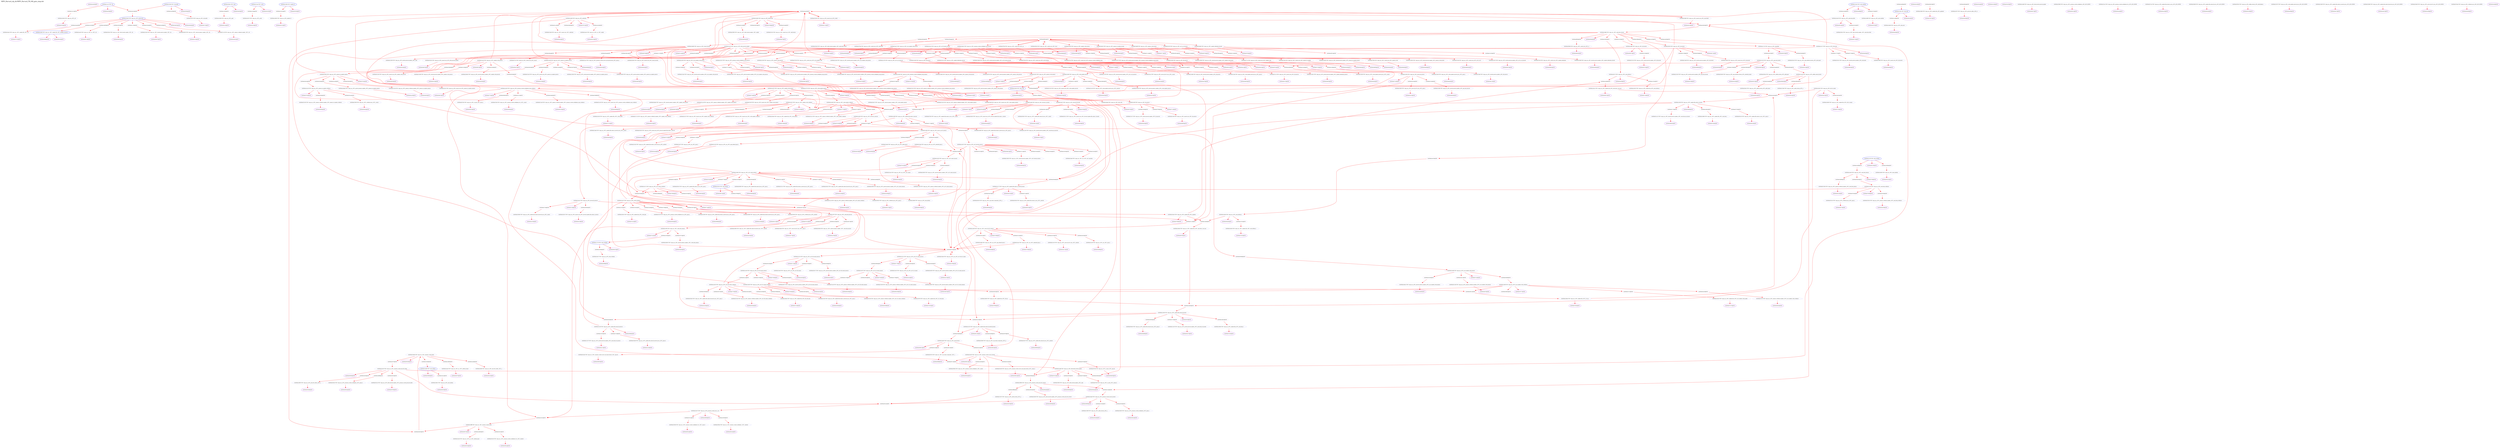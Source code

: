 digraph v3graph {
	graph	[label="MIPS_Harvard_obj_dir/MIPS_Harvard_TB_048_gate_simp.dot",
		 labelloc=t, labeljust=l,
		 //size="7.5,10",
		 rankdir=TB];
	n0	[fontsize=8 label="0x5609ed2e4d30@TOP", color=purple];
	n1	[fontsize=8 label="0x5609ed1cd1c0@TOP", color=purple, style=dotted];
	n2	[fontsize=8 label="0x5609ed1ce1c0 TOP->clk", color=blue];
	n3	[fontsize=8 label="0x5609ed1dd3b0 TOP->mips_cpu__DOT__clk", color=blue, style=dotted];
	n4	[fontsize=8 label="0x5609ed1cf580@TOP", color=purple, style=dotted];
	n5	[fontsize=8 label="0x5609ed1d6bc0 TOP->reset", color=blue];
	n6	[fontsize=8 label="0x5609ed1dd490 TOP->mips_cpu__DOT__reset", color=blue, style=dotted];
	n7	[fontsize=8 label="0x5609ed1c09a0@TOP", color=purple, style=dotted];
	n8	[fontsize=8 label="0x5609ed1d14a0 TOP->active", color=blue];
	n9	[fontsize=8 label="0x5609ed1dd570 TOP->mips_cpu__DOT__active", color=blue, style=dotted];
	n10	[fontsize=8 label="0x5609ed1d1bc0@TOP", color=purple, style=dotted];
	n11	[fontsize=8 label="0x5609ed1d2fb0 TOP->register_v0", color=blue];
	n12	[fontsize=8 label="0x5609ed1dd650 TOP->mips_cpu__DOT__register_v0", color=blue, style=dotted];
	n13	[fontsize=8 label="0x5609ed1d5090@TOP", color=purple, style=dotted];
	n14	[fontsize=8 label="0x5609ed1d20b0 TOP->clk_enable", color=blue];
	n15	[fontsize=8 label="0x5609ed1dd730 TOP->mips_cpu__DOT__clk_enable", color=blue, style=dotted];
	n16	[fontsize=8 label="0x5609ed1d2ac0@TOP", color=purple, style=dotted];
	n17	[fontsize=8 label="0x5609ed1dadd0 TOP->instr_address", color=blue];
	n18	[fontsize=8 label="0x5609ed1dd810 TOP->mips_cpu__DOT__instr_address", color=blue, style=dotted];
	n19	[fontsize=8 label="0x5609ed1d7200@TOP", color=purple, style=dotted];
	n20	[fontsize=8 label="0x5609ed1c9a20 TOP->instr_readdata", color=blue];
	n21	[fontsize=8 label="0x5609ed1dd8f0 TOP->mips_cpu__DOT__instr_readdata", color=blue, style=dotted];
	n22	[fontsize=8 label="0x5609ed1d7860@TOP", color=purple, style=dotted];
	n23	[fontsize=8 label="0x5609ed1d0520 TOP->data_address", color=blue];
	n24	[fontsize=8 label="0x5609ed1dd9d0 TOP->mips_cpu__DOT__data_address", color=blue, style=dotted];
	n25	[fontsize=8 label="0x5609ed1c1ff0@TOP", color=purple, style=dotted];
	n26	[fontsize=8 label="0x5609ed1d0050 TOP->data_write", color=blue];
	n27	[fontsize=8 label="0x5609ed1ddab0 TOP->mips_cpu__DOT__data_write", color=blue, style=dotted];
	n28	[fontsize=8 label="0x5609ed1ca9b0@TOP", color=purple, style=dotted];
	n29	[fontsize=8 label="0x5609ed1cfa40 TOP->data_read", color=blue];
	n30	[fontsize=8 label="0x5609ed1ddb90 TOP->mips_cpu__DOT__data_read", color=blue, style=dotted];
	n31	[fontsize=8 label="0x5609ed1dcdb0@TOP", color=purple, style=dotted];
	n32	[fontsize=8 label="0x5609ed1c2750 TOP->data_writedata", color=blue];
	n33	[fontsize=8 label="0x5609ed1ddc70 TOP->mips_cpu__DOT__data_writedata", color=blue, style=dotted];
	n34	[fontsize=8 label="0x5609ed1dd0b0@TOP", color=purple, style=dotted];
	n35	[fontsize=8 label="0x5609ed1cb7f0 TOP->data_readdata", color=blue];
	n36	[fontsize=8 label="0x5609ed1ddd50 TOP->mips_cpu__DOT__data_readdata", color=blue, style=dotted];
	n37	[fontsize=8 label="0x5609ed1df330@TOP", color=purple, style=dotted];
	n38	[fontsize=8 label="0x5609ed1defb0 TOP->mips_cpu__DOT__instruction_decode", color=blue, style=dotted];
	n39	[fontsize=8 label="0x5609ed1df170 TOP->mips_cpu__DOT__read_address_1", color=blue, style=dotted];
	n40	[fontsize=8 label="0x5609ed1df9e0@TOP", color=purple, style=dotted];
	n41	[fontsize=8 label="0x5609ed1df250 TOP->mips_cpu__DOT__Rs_decode", color=blue, style=dotted];
	n42	[fontsize=8 label="0x5609ed1e0250@TOP", color=purple, style=dotted];
	n43	[fontsize=8 label="0x5609ed1e0090 TOP->mips_cpu__DOT__read_address_2", color=blue, style=dotted];
	n44	[fontsize=8 label="0x5609ed1e0900@TOP", color=purple, style=dotted];
	n45	[fontsize=8 label="0x5609ed1e0170 TOP->mips_cpu__DOT__Rt_decode", color=blue, style=dotted];
	n46	[fontsize=8 label="0x5609ed1e1090@TOP", color=purple, style=dotted];
	n47	[fontsize=8 label="0x5609ed1e0fb0 TOP->mips_cpu__DOT__Rd_decode", color=blue, style=dotted];
	n48	[fontsize=8 label="0x5609ed1e1820@TOP", color=purple, style=dotted];
	n49	[fontsize=8 label="0x5609ed1e1740 TOP->mips_cpu__DOT__immediate", color=blue, style=dotted];
	n50	[fontsize=8 label="0x5609ed1e4fd0@TOP", color=purple, style=dotted];
	n51	[fontsize=8 label="0x5609ed1e3e50 TOP->mips_cpu__DOT__read_data_memory", color=blue, style=dotted];
	n52	[fontsize=8 label="0x5609ed1e52d0@TOP", color=purple, style=dotted];
	n53	[fontsize=8 label="0x5609ed1e3bb0 TOP->mips_cpu__DOT__ALU_output_memory", color=blue, style=dotted];
	n54	[fontsize=8 label="0x5609ed1e55d0@TOP", color=purple, style=dotted];
	n55	[fontsize=8 label="0x5609ed1e3f30 TOP->mips_cpu__DOT__write_data_memory", color=blue, style=dotted];
	n56	[fontsize=8 label="0x5609ed1e58d0@TOP", color=purple, style=dotted];
	n57	[fontsize=8 label="0x5609ed1e3910 TOP->mips_cpu__DOT__memory_write_memory", color=blue, style=dotted];
	n58	[fontsize=8 label="0x5609ed1e5bd0@TOP", color=purple, style=dotted];
	n59	[fontsize=8 label="0x5609ed1de0d0 TOP->mips_cpu__DOT__program_counter_fetch", color=blue, style=dotted];
	n60	[fontsize=8 label="0x5609ed1e5ed0@TOP", color=purple, style=dotted];
	n61	[fontsize=8 label="0x5609ed1de290 TOP->mips_cpu__DOT__instruction_fetch", color=blue, style=dotted];
	n62	[fontsize=8 label="0x5609ed1e61d0@TOP", color=purple, style=dotted];
	n63	[fontsize=8 label="0x5609ed1dde30 TOP->mips_cpu__DOT__internal_clk", color=blue];
	n64	[fontsize=8 label="0x5609ed1e6ac0@TOP", color=purple, style=dotted];
	n65	[fontsize=8 label="0x5609ed1e8ec0 TOP->mips_cpu__DOT__register_file__DOT__clk", color=blue, style=dotted];
	n66	[fontsize=8 label="0x5609ed1e6dc0@TOP", color=purple, style=dotted];
	n67	[fontsize=8 label="0x5609ed1ddf10 TOP->mips_cpu__DOT__HI_LO_output", color=blue, style=dotted];
	n68	[fontsize=8 label="0x5609ed1e9080 TOP->mips_cpu__DOT__register_file__DOT__HI_LO_output", color=blue, style=dotted];
	n69	[fontsize=8 label="0x5609ed1e70c0@TOP", color=purple, style=dotted];
	n70	[fontsize=8 label="0x5609ed1e4010 TOP->mips_cpu__DOT__register_write_writeback", color=blue, style=dotted];
	n71	[fontsize=8 label="0x5609ed1e9160 TOP->mips_cpu__DOT__register_file__DOT__write_enable", color=blue, style=dotted];
	n72	[fontsize=8 label="0x5609ed1e73c0@TOP", color=purple, style=dotted];
	n73	[fontsize=8 label="0x5609ed1e40f0 TOP->mips_cpu__DOT__hi_lo_register_write_writeback", color=blue, style=dotted];
	n74	[fontsize=8 label="0x5609ed1e9240 TOP->mips_cpu__DOT__register_file__DOT__hi_lo_register_write_enable", color=blue, style=dotted];
	n75	[fontsize=8 label="0x5609ed1e76c0@TOP", color=purple, style=dotted];
	n76	[fontsize=8 label="0x5609ed1e9320 TOP->mips_cpu__DOT__register_file__DOT__read_address_1", color=blue, style=dotted];
	n77	[fontsize=8 label="0x5609ed1e79c0@TOP", color=purple, style=dotted];
	n78	[fontsize=8 label="0x5609ed1e9400 TOP->mips_cpu__DOT__register_file__DOT__read_address_2", color=blue, style=dotted];
	n79	[fontsize=8 label="0x5609ed1e7cc0@TOP", color=purple, style=dotted];
	n80	[fontsize=8 label="0x5609ed1e4390 TOP->mips_cpu__DOT__write_register_writeback", color=blue, style=dotted];
	n81	[fontsize=8 label="0x5609ed1e94e0 TOP->mips_cpu__DOT__register_file__DOT__write_address", color=blue, style=dotted];
	n82	[fontsize=8 label="0x5609ed1e7fc0@TOP", color=purple, style=dotted];
	n83	[fontsize=8 label="0x5609ed1e4470 TOP->mips_cpu__DOT__result_writeback", color=blue, style=dotted];
	n84	[fontsize=8 label="0x5609ed1e95c0 TOP->mips_cpu__DOT__register_file__DOT__write_data", color=blue, style=dotted];
	n85	[fontsize=8 label="0x5609ed1e82c0@TOP", color=purple, style=dotted];
	n86	[fontsize=8 label="0x5609ed1e4550 TOP->mips_cpu__DOT__ALU_HI_output_writeback", color=blue, style=dotted];
	n87	[fontsize=8 label="0x5609ed1e96a0 TOP->mips_cpu__DOT__register_file__DOT__HI_write_data", color=blue, style=dotted];
	n88	[fontsize=8 label="0x5609ed1e85c0@TOP", color=purple, style=dotted];
	n89	[fontsize=8 label="0x5609ed1e4630 TOP->mips_cpu__DOT__ALU_LO_output_writeback", color=blue, style=dotted];
	n90	[fontsize=8 label="0x5609ed1e9780 TOP->mips_cpu__DOT__register_file__DOT__LO_write_data", color=blue, style=dotted];
	n91	[fontsize=8 label="0x5609ed1e88c0@TOP", color=purple, style=dotted];
	n92	[fontsize=8 label="0x5609ed1e1fb0 TOP->mips_cpu__DOT__register_file_output_A_decode", color=blue, style=dotted];
	n93	[fontsize=8 label="0x5609ed1e9860 TOP->mips_cpu__DOT__register_file__DOT__read_data_1", color=blue, style=dotted];
	n94	[fontsize=8 label="0x5609ed1e8bc0@TOP", color=purple, style=dotted];
	n95	[fontsize=8 label="0x5609ed1e2090 TOP->mips_cpu__DOT__register_file_output_B_decode", color=blue, style=dotted];
	n96	[fontsize=8 label="0x5609ed1e9940 TOP->mips_cpu__DOT__register_file__DOT__read_data_2", color=blue, style=dotted];
	n97	[fontsize=8 label="0x5609ed1e9e80@TOP", color=purple, style=dotted];
	n98	[fontsize=8 label="0x5609ed1e9a20 TOP->mips_cpu__DOT__register_file__DOT__registers", color=blue, style=dotted];
	n99	[fontsize=8 label="0x5609ed1e9cc0 TOP->mips_cpu__DOT__register_file__DOT__read_data_1_pre_mux", color=blue, style=dotted];
	n100	[fontsize=8 label="0x5609ed1ea8e0@TOP", color=purple, style=dotted];
	n101	[fontsize=8 label="0x5609ed1e9da0 TOP->mips_cpu__DOT__register_file__DOT__read_data_2_pre_mux", color=blue, style=dotted];
	n102	[fontsize=8 label="0x5609ed1eb340@TOP", color=purple, style=dotted];
	n103	[fontsize=8 label="0x5609ed1e9be0 TOP->mips_cpu__DOT__register_file__DOT__LO_reg", color=blue, style=dotted];
	n104	[fontsize=8 label="0x5609ed1eb940@TOP", color=purple, style=dotted];
	n105	[fontsize=8 label="0x5609ed1e9b00 TOP->mips_cpu__DOT__register_file__DOT__HI_reg", color=blue, style=dotted];
	n106	[fontsize=8 label="0x5609ed1ec020@TOP", color=purple, style=dotted];
	n107	[fontsize=8 label="0x5609ed1ebf40 TOP->mips_cpu__DOT__register_file__DOT__modified_write_clk", color=blue];
	n108	[fontsize=8 label="0x5609ed1ed600@TOP", color=purple, style=dotted];
	n109	[fontsize=8 label="0x5609ed1ee200 TOP->mips_cpu__DOT__pc__DOT__clk", color=blue, style=dotted];
	n110	[fontsize=8 label="0x5609ed1ed900@TOP", color=purple, style=dotted];
	n111	[fontsize=8 label="0x5609ed1ddff0 TOP->mips_cpu__DOT__program_counter_prime", color=blue, style=dotted];
	n112	[fontsize=8 label="0x5609ed1ee2e0 TOP->mips_cpu__DOT__pc__DOT__address_input", color=blue, style=dotted];
	n113	[fontsize=8 label="0x5609ed1edc00@TOP", color=purple, style=dotted];
	n114	[fontsize=8 label="0x5609ed1e48d0 TOP->mips_cpu__DOT__stall_fetch", color=blue, style=dotted];
	n115	[fontsize=8 label="0x5609ed1ee3c0 TOP->mips_cpu__DOT__pc__DOT__enable", color=blue, style=dotted];
	n116	[fontsize=8 label="0x5609ed1edf00@TOP", color=purple, style=dotted];
	n117	[fontsize=8 label="0x5609ed1ee4a0 TOP->mips_cpu__DOT__pc__DOT__address_output", color=blue, style=dotted];
	n118	[fontsize=8 label="0x5609ed1eee90@TOP", color=purple, style=dotted];
	n119	[fontsize=8 label="0x5609ed1ef490 TOP->mips_cpu__DOT__plus_four_adder__DOT__a", color=blue, style=dotted];
	n120	[fontsize=8 label="0x5609ed1ef190@TOP", color=purple, style=dotted];
	n121	[fontsize=8 label="0x5609ed1de1b0 TOP->mips_cpu__DOT__program_counter_plus_four_fetch", color=blue, style=dotted];
	n122	[fontsize=8 label="0x5609ed1ef650 TOP->mips_cpu__DOT__plus_four_adder__DOT__z", color=blue, style=dotted];
	n123	[fontsize=8 label="0x5609ed1ef730@TOP", color=purple, style=dotted];
	n124	[fontsize=8 label="0x5609ed1efc60@TOP", color=purple, style=dotted];
	n125	[fontsize=8 label="0x5609ed1de450 TOP->mips_cpu__DOT__program_counter_source_decode", color=blue, style=dotted];
	n126	[fontsize=8 label="0x5609ed1f0940 TOP->mips_cpu__DOT__program_counter_multiplexer__DOT__control", color=blue, style=dotted];
	n127	[fontsize=8 label="0x5609ed1eff60@TOP", color=purple, style=dotted];
	n128	[fontsize=8 label="0x5609ed1f0a20 TOP->mips_cpu__DOT__program_counter_multiplexer__DOT__input_0", color=blue, style=dotted];
	n129	[fontsize=8 label="0x5609ed1f0260@TOP", color=purple, style=dotted];
	n130	[fontsize=8 label="0x5609ed1deed0 TOP->mips_cpu__DOT__program_counter_branch_decode", color=blue, style=dotted];
	n131	[fontsize=8 label="0x5609ed1f0b00 TOP->mips_cpu__DOT__program_counter_multiplexer__DOT__input_1", color=blue, style=dotted];
	n132	[fontsize=8 label="0x5609ed1f0560@TOP", color=purple, style=dotted];
	n133	[fontsize=8 label="0x5609ed1de370 TOP->mips_cpu__DOT__program_counter_mux_1_out", color=blue, style=dotted];
	n134	[fontsize=8 label="0x5609ed1f0be0 TOP->mips_cpu__DOT__program_counter_multiplexer__DOT__resolved", color=blue, style=dotted];
	n135	[fontsize=8 label="0x5609ed1f0cc0@TOP", color=purple, style=dotted];
	n136	[fontsize=8 label="0x5609ed1f12c0@TOP", color=purple, style=dotted];
	n137	[fontsize=8 label="0x5609ed1e42b0 TOP->mips_cpu__DOT__program_counter_multiplexer_jump_writeback", color=blue, style=dotted];
	n138	[fontsize=8 label="0x5609ed1f1fa0 TOP->mips_cpu__DOT__program_counter_multiplexer_two__DOT__control", color=blue, style=dotted];
	n139	[fontsize=8 label="0x5609ed1f15c0@TOP", color=purple, style=dotted];
	n140	[fontsize=8 label="0x5609ed1f2080 TOP->mips_cpu__DOT__program_counter_multiplexer_two__DOT__input_0", color=blue, style=dotted];
	n141	[fontsize=8 label="0x5609ed1f18c0@TOP", color=purple, style=dotted];
	n142	[fontsize=8 label="0x5609ed1f2160 TOP->mips_cpu__DOT__program_counter_multiplexer_two__DOT__input_1", color=blue, style=dotted];
	n143	[fontsize=8 label="0x5609ed1f1bc0@TOP", color=purple, style=dotted];
	n144	[fontsize=8 label="0x5609ed1f2240 TOP->mips_cpu__DOT__program_counter_multiplexer_two__DOT__resolved", color=blue, style=dotted];
	n145	[fontsize=8 label="0x5609ed1f2320@TOP", color=purple, style=dotted];
	n146	[fontsize=8 label="0x5609ed1f2920@TOP", color=purple, style=dotted];
	n147	[fontsize=8 label="0x5609ed1f3e20 TOP->mips_cpu__DOT__fetch_decode_register__DOT__clk", color=blue, style=dotted];
	n148	[fontsize=8 label="0x5609ed1f2c20@TOP", color=purple, style=dotted];
	n149	[fontsize=8 label="0x5609ed1e49b0 TOP->mips_cpu__DOT__stall_decode", color=blue, style=dotted];
	n150	[fontsize=8 label="0x5609ed1f3f00 TOP->mips_cpu__DOT__fetch_decode_register__DOT__enable", color=blue, style=dotted];
	n151	[fontsize=8 label="0x5609ed1f2f20@TOP", color=purple, style=dotted];
	n152	[fontsize=8 label="0x5609ed1e4ef0 TOP->mips_cpu__DOT__flush_fetch_decode_register", color=blue, style=dotted];
	n153	[fontsize=8 label="0x5609ed1f3fe0 TOP->mips_cpu__DOT__fetch_decode_register__DOT__clear", color=blue, style=dotted];
	n154	[fontsize=8 label="0x5609ed1f3220@TOP", color=purple, style=dotted];
	n155	[fontsize=8 label="0x5609ed1f40c0 TOP->mips_cpu__DOT__fetch_decode_register__DOT__instruction_fetch", color=blue, style=dotted];
	n156	[fontsize=8 label="0x5609ed1f3520@TOP", color=purple, style=dotted];
	n157	[fontsize=8 label="0x5609ed1f41a0 TOP->mips_cpu__DOT__fetch_decode_register__DOT__program_counter_plus_four_fetch", color=blue, style=dotted];
	n158	[fontsize=8 label="0x5609ed1f3820@TOP", color=purple, style=dotted];
	n159	[fontsize=8 label="0x5609ed1f4280 TOP->mips_cpu__DOT__fetch_decode_register__DOT__instruction_decode", color=blue, style=dotted];
	n160	[fontsize=8 label="0x5609ed1f3b20@TOP", color=purple, style=dotted];
	n161	[fontsize=8 label="0x5609ed1df090 TOP->mips_cpu__DOT__program_counter_plus_four_decode", color=blue, style=dotted];
	n162	[fontsize=8 label="0x5609ed1f4360 TOP->mips_cpu__DOT__fetch_decode_register__DOT__program_counter_plus_four_decode", color=blue, style=dotted];
	n163	[fontsize=8 label="0x5609ed1f58e0@TOP", color=purple, style=dotted];
	n164	[fontsize=8 label="0x5609ed1f76e0 TOP->mips_cpu__DOT__control_unit__DOT__instruction", color=blue, style=dotted];
	n165	[fontsize=8 label="0x5609ed1f5be0@TOP", color=purple, style=dotted];
	n166	[fontsize=8 label="0x5609ed1de530 TOP->mips_cpu__DOT__register_write_decode", color=blue, style=dotted];
	n167	[fontsize=8 label="0x5609ed1f77c0 TOP->mips_cpu__DOT__control_unit__DOT__register_write", color=blue, style=dotted];
	n168	[fontsize=8 label="0x5609ed1f5ee0@TOP", color=purple, style=dotted];
	n169	[fontsize=8 label="0x5609ed1de610 TOP->mips_cpu__DOT__memory_to_register_decode", color=blue, style=dotted];
	n170	[fontsize=8 label="0x5609ed1f78a0 TOP->mips_cpu__DOT__control_unit__DOT__memory_to_register", color=blue, style=dotted];
	n171	[fontsize=8 label="0x5609ed1f61e0@TOP", color=purple, style=dotted];
	n172	[fontsize=8 label="0x5609ed1de6f0 TOP->mips_cpu__DOT__memory_write_decode", color=blue, style=dotted];
	n173	[fontsize=8 label="0x5609ed1f7980 TOP->mips_cpu__DOT__control_unit__DOT__memory_write", color=blue, style=dotted];
	n174	[fontsize=8 label="0x5609ed1f64e0@TOP", color=purple, style=dotted];
	n175	[fontsize=8 label="0x5609ed1de7d0 TOP->mips_cpu__DOT__ALU_src_B_decode", color=blue, style=dotted];
	n176	[fontsize=8 label="0x5609ed1f7a60 TOP->mips_cpu__DOT__control_unit__DOT__ALU_src_B", color=blue, style=dotted];
	n177	[fontsize=8 label="0x5609ed1f67e0@TOP", color=purple, style=dotted];
	n178	[fontsize=8 label="0x5609ed1de8b0 TOP->mips_cpu__DOT__register_destination_decode", color=blue, style=dotted];
	n179	[fontsize=8 label="0x5609ed1f7b40 TOP->mips_cpu__DOT__control_unit__DOT__register_destination", color=blue, style=dotted];
	n180	[fontsize=8 label="0x5609ed1f6ae0@TOP", color=purple, style=dotted];
	n181	[fontsize=8 label="0x5609ed1de990 TOP->mips_cpu__DOT__branch_decode", color=blue, style=dotted];
	n182	[fontsize=8 label="0x5609ed1f7c20 TOP->mips_cpu__DOT__control_unit__DOT__branch", color=blue, style=dotted];
	n183	[fontsize=8 label="0x5609ed1f6de0@TOP", color=purple, style=dotted];
	n184	[fontsize=8 label="0x5609ed1dea70 TOP->mips_cpu__DOT__hi_lo_register_write_decode", color=blue, style=dotted];
	n185	[fontsize=8 label="0x5609ed1f7d00 TOP->mips_cpu__DOT__control_unit__DOT__hi_lo_register_write", color=blue, style=dotted];
	n186	[fontsize=8 label="0x5609ed1f70e0@TOP", color=purple, style=dotted];
	n187	[fontsize=8 label="0x5609ed1dec30 TOP->mips_cpu__DOT__ALU_function_decode", color=blue, style=dotted];
	n188	[fontsize=8 label="0x5609ed1f7de0 TOP->mips_cpu__DOT__control_unit__DOT__ALU_function", color=blue, style=dotted];
	n189	[fontsize=8 label="0x5609ed1f73e0@TOP", color=purple, style=dotted];
	n190	[fontsize=8 label="0x5609ed1ded10 TOP->mips_cpu__DOT__program_counter_multiplexer_jump_decode", color=blue, style=dotted];
	n191	[fontsize=8 label="0x5609ed1f7ec0 TOP->mips_cpu__DOT__control_unit__DOT__program_counter_multiplexer_jump", color=blue, style=dotted];
	n192	[fontsize=8 label="0x5609ed2ff530@TOP", color=purple, style=dotted];
	n193	[fontsize=8 label="0x5609ed1f7fa0 TOP->mips_cpu__DOT__control_unit__DOT__op", color=blue, style=dotted];
	n194	[fontsize=8 label="0x5609ed1f8160 TOP->mips_cpu__DOT__control_unit__DOT__funct", color=blue, style=dotted];
	n195	[fontsize=8 label="0x5609ed2ff3b0@TOP", color=purple, style=dotted];
	n196	[fontsize=8 label="0x5609ed1f8080 TOP->mips_cpu__DOT__control_unit__DOT__rt", color=blue, style=dotted];
	n197	[fontsize=8 label="0x5609ed206f40@TOP", color=purple, style=dotted];
	n198	[fontsize=8 label="0x5609ed1e4a90 TOP->mips_cpu__DOT__forward_A_decode", color=blue, style=dotted];
	n199	[fontsize=8 label="0x5609ed207fe0 TOP->mips_cpu__DOT__register_file_output_A_mux__DOT__control", color=blue, style=dotted];
	n200	[fontsize=8 label="0x5609ed207300@TOP", color=purple, style=dotted];
	n201	[fontsize=8 label="0x5609ed208100 TOP->mips_cpu__DOT__register_file_output_A_mux__DOT__input_0", color=blue, style=dotted];
	n202	[fontsize=8 label="0x5609ed207700@TOP", color=purple, style=dotted];
	n203	[fontsize=8 label="0x5609ed208220 TOP->mips_cpu__DOT__register_file_output_A_mux__DOT__input_1", color=blue, style=dotted];
	n204	[fontsize=8 label="0x5609ed207ac0@TOP", color=purple, style=dotted];
	n205	[fontsize=8 label="0x5609ed1e2170 TOP->mips_cpu__DOT__register_file_output_A_resolved_decode", color=blue, style=dotted];
	n206	[fontsize=8 label="0x5609ed208340 TOP->mips_cpu__DOT__register_file_output_A_mux__DOT__resolved", color=blue, style=dotted];
	n207	[fontsize=8 label="0x5609ed208460@TOP", color=purple, style=dotted];
	n208	[fontsize=8 label="0x5609ed208c10@TOP", color=purple, style=dotted];
	n209	[fontsize=8 label="0x5609ed1e4b70 TOP->mips_cpu__DOT__forward_B_decode", color=blue, style=dotted];
	n210	[fontsize=8 label="0x5609ed209d10 TOP->mips_cpu__DOT__register_file_output_B_mux__DOT__control", color=blue, style=dotted];
	n211	[fontsize=8 label="0x5609ed209000@TOP", color=purple, style=dotted];
	n212	[fontsize=8 label="0x5609ed209e30 TOP->mips_cpu__DOT__register_file_output_B_mux__DOT__input_0", color=blue, style=dotted];
	n213	[fontsize=8 label="0x5609ed209400@TOP", color=purple, style=dotted];
	n214	[fontsize=8 label="0x5609ed209f50 TOP->mips_cpu__DOT__register_file_output_B_mux__DOT__input_1", color=blue, style=dotted];
	n215	[fontsize=8 label="0x5609ed2097f0@TOP", color=purple, style=dotted];
	n216	[fontsize=8 label="0x5609ed1e2250 TOP->mips_cpu__DOT__register_file_output_B_resolved_decode", color=blue, style=dotted];
	n217	[fontsize=8 label="0x5609ed20a070 TOP->mips_cpu__DOT__register_file_output_B_mux__DOT__resolved", color=blue, style=dotted];
	n218	[fontsize=8 label="0x5609ed20a190@TOP", color=purple, style=dotted];
	n219	[fontsize=8 label="0x5609ed20a970@TOP", color=purple, style=dotted];
	n220	[fontsize=8 label="0x5609ed20b530 TOP->mips_cpu__DOT__reg_output_comparator__DOT__a", color=blue, style=dotted];
	n221	[fontsize=8 label="0x5609ed20ad60@TOP", color=purple, style=dotted];
	n222	[fontsize=8 label="0x5609ed20b690 TOP->mips_cpu__DOT__reg_output_comparator__DOT__b", color=blue, style=dotted];
	n223	[fontsize=8 label="0x5609ed20b150@TOP", color=purple, style=dotted];
	n224	[fontsize=8 label="0x5609ed1deb50 TOP->mips_cpu__DOT__equal_decode", color=blue, style=dotted];
	n225	[fontsize=8 label="0x5609ed20b7b0 TOP->mips_cpu__DOT__reg_output_comparator__DOT__c", color=blue, style=dotted];
	n226	[fontsize=8 label="0x5609ed20b8d0@TOP", color=purple, style=dotted];
	n227	[fontsize=8 label="0x5609ed20bee0@TOP", color=purple, style=dotted];
	n228	[fontsize=8 label="0x5609ed20cac0 TOP->mips_cpu__DOT__program_counter_source_and_gate_decode__DOT__input_A", color=blue, style=dotted];
	n229	[fontsize=8 label="0x5609ed20c2d0@TOP", color=purple, style=dotted];
	n230	[fontsize=8 label="0x5609ed20cbe0 TOP->mips_cpu__DOT__program_counter_source_and_gate_decode__DOT__input_B", color=blue, style=dotted];
	n231	[fontsize=8 label="0x5609ed20c6c0@TOP", color=purple, style=dotted];
	n232	[fontsize=8 label="0x5609ed20cd00 TOP->mips_cpu__DOT__program_counter_source_and_gate_decode__DOT__output_C", color=blue, style=dotted];
	n233	[fontsize=8 label="0x5609ed20ce20@TOP", color=purple, style=dotted];
	n234	[fontsize=8 label="0x5609ed20d460@TOP", color=purple, style=dotted];
	n235	[fontsize=8 label="0x5609ed20dc30 TOP->mips_cpu__DOT__sign_extender_decode__DOT__short_input", color=blue, style=dotted];
	n236	[fontsize=8 label="0x5609ed20d840@TOP", color=purple, style=dotted];
	n237	[fontsize=8 label="0x5609ed1e2330 TOP->mips_cpu__DOT__sign_imm_decode", color=blue, style=dotted];
	n238	[fontsize=8 label="0x5609ed20dd50 TOP->mips_cpu__DOT__sign_extender_decode__DOT__extended_output", color=blue, style=dotted];
	n239	[fontsize=8 label="0x5609ed20de70@TOP", color=purple, style=dotted];
	n240	[fontsize=8 label="0x5609ed20ea80@TOP", color=purple, style=dotted];
	n241	[fontsize=8 label="0x5609ed20f3a0 TOP->mips_cpu__DOT__shifter_decode__DOT__shift_input", color=blue, style=dotted];
	n242	[fontsize=8 label="0x5609ed20ee60@TOP", color=purple, style=dotted];
	n243	[fontsize=8 label="0x5609ed1e1ed0 TOP->mips_cpu__DOT__shifter_output_decode", color=blue, style=dotted];
	n244	[fontsize=8 label="0x5609ed20f4c0 TOP->mips_cpu__DOT__shifter_decode__DOT__shift_output", color=blue, style=dotted];
	n245	[fontsize=8 label="0x5609ed20f5e0@TOP", color=purple, style=dotted];
	n246	[fontsize=8 label="0x5609ed20fbb0@TOP", color=purple, style=dotted];
	n247	[fontsize=8 label="0x5609ed2106e0 TOP->mips_cpu__DOT__adder_decode__DOT__a", color=blue, style=dotted];
	n248	[fontsize=8 label="0x5609ed20ff60@TOP", color=purple, style=dotted];
	n249	[fontsize=8 label="0x5609ed210870 TOP->mips_cpu__DOT__adder_decode__DOT__b", color=blue, style=dotted];
	n250	[fontsize=8 label="0x5609ed210320@TOP", color=purple, style=dotted];
	n251	[fontsize=8 label="0x5609ed210990 TOP->mips_cpu__DOT__adder_decode__DOT__z", color=blue, style=dotted];
	n252	[fontsize=8 label="0x5609ed210ab0@TOP", color=purple, style=dotted];
	n253	[fontsize=8 label="0x5609ed211090@TOP", color=purple, style=dotted];
	n254	[fontsize=8 label="0x5609ed218430 TOP->mips_cpu__DOT__decode_execute_register__DOT__clk", color=blue, style=dotted];
	n255	[fontsize=8 label="0x5609ed211470@TOP", color=purple, style=dotted];
	n256	[fontsize=8 label="0x5609ed1e4c50 TOP->mips_cpu__DOT__flush_execute_register", color=blue, style=dotted];
	n257	[fontsize=8 label="0x5609ed218590 TOP->mips_cpu__DOT__decode_execute_register__DOT__clear", color=blue, style=dotted];
	n258	[fontsize=8 label="0x5609ed211850@TOP", color=purple, style=dotted];
	n259	[fontsize=8 label="0x5609ed2186b0 TOP->mips_cpu__DOT__decode_execute_register__DOT__register_write_decode", color=blue, style=dotted];
	n260	[fontsize=8 label="0x5609ed211c40@TOP", color=purple, style=dotted];
	n261	[fontsize=8 label="0x5609ed218830 TOP->mips_cpu__DOT__decode_execute_register__DOT__memory_to_register_decode", color=blue, style=dotted];
	n262	[fontsize=8 label="0x5609ed212040@TOP", color=purple, style=dotted];
	n263	[fontsize=8 label="0x5609ed218950 TOP->mips_cpu__DOT__decode_execute_register__DOT__memory_write_decode", color=blue, style=dotted];
	n264	[fontsize=8 label="0x5609ed212430@TOP", color=purple, style=dotted];
	n265	[fontsize=8 label="0x5609ed218a70 TOP->mips_cpu__DOT__decode_execute_register__DOT__ALU_src_B_decode", color=blue, style=dotted];
	n266	[fontsize=8 label="0x5609ed212820@TOP", color=purple, style=dotted];
	n267	[fontsize=8 label="0x5609ed218b90 TOP->mips_cpu__DOT__decode_execute_register__DOT__register_destination_decode", color=blue, style=dotted];
	n268	[fontsize=8 label="0x5609ed212be0@TOP", color=purple, style=dotted];
	n269	[fontsize=8 label="0x5609ed218cb0 TOP->mips_cpu__DOT__decode_execute_register__DOT__hi_lo_register_write_decode", color=blue, style=dotted];
	n270	[fontsize=8 label="0x5609ed212fa0@TOP", color=purple, style=dotted];
	n271	[fontsize=8 label="0x5609ed218dd0 TOP->mips_cpu__DOT__decode_execute_register__DOT__ALU_function_decode", color=blue, style=dotted];
	n272	[fontsize=8 label="0x5609ed213390@TOP", color=purple, style=dotted];
	n273	[fontsize=8 label="0x5609ed218ef0 TOP->mips_cpu__DOT__decode_execute_register__DOT__Rs_decode", color=blue, style=dotted];
	n274	[fontsize=8 label="0x5609ed213770@TOP", color=purple, style=dotted];
	n275	[fontsize=8 label="0x5609ed219010 TOP->mips_cpu__DOT__decode_execute_register__DOT__Rt_decode", color=blue, style=dotted];
	n276	[fontsize=8 label="0x5609ed213b50@TOP", color=purple, style=dotted];
	n277	[fontsize=8 label="0x5609ed219130 TOP->mips_cpu__DOT__decode_execute_register__DOT__Rd_decode", color=blue, style=dotted];
	n278	[fontsize=8 label="0x5609ed213f30@TOP", color=purple, style=dotted];
	n279	[fontsize=8 label="0x5609ed219250 TOP->mips_cpu__DOT__decode_execute_register__DOT__sign_imm_decode", color=blue, style=dotted];
	n280	[fontsize=8 label="0x5609ed214230@TOP", color=purple, style=dotted];
	n281	[fontsize=8 label="0x5609ed219370 TOP->mips_cpu__DOT__decode_execute_register__DOT__program_counter_multiplexer_jump_decode", color=blue, style=dotted];
	n282	[fontsize=8 label="0x5609ed2145b0@TOP", color=purple, style=dotted];
	n283	[fontsize=8 label="0x5609ed1e2a30 TOP->mips_cpu__DOT__register_write_execute", color=blue, style=dotted];
	n284	[fontsize=8 label="0x5609ed219490 TOP->mips_cpu__DOT__decode_execute_register__DOT__register_write_execute", color=blue, style=dotted];
	n285	[fontsize=8 label="0x5609ed2149a0@TOP", color=purple, style=dotted];
	n286	[fontsize=8 label="0x5609ed1e24f0 TOP->mips_cpu__DOT__memory_to_register_execute", color=blue, style=dotted];
	n287	[fontsize=8 label="0x5609ed2195b0 TOP->mips_cpu__DOT__decode_execute_register__DOT__memory_to_register_execute", color=blue, style=dotted];
	n288	[fontsize=8 label="0x5609ed214d60@TOP", color=purple, style=dotted];
	n289	[fontsize=8 label="0x5609ed1e25d0 TOP->mips_cpu__DOT__memory_write_execute", color=blue, style=dotted];
	n290	[fontsize=8 label="0x5609ed2196d0 TOP->mips_cpu__DOT__decode_execute_register__DOT__memory_write_execute", color=blue, style=dotted];
	n291	[fontsize=8 label="0x5609ed215150@TOP", color=purple, style=dotted];
	n292	[fontsize=8 label="0x5609ed1e2790 TOP->mips_cpu__DOT__ALU_src_B_execute", color=blue, style=dotted];
	n293	[fontsize=8 label="0x5609ed2197f0 TOP->mips_cpu__DOT__decode_execute_register__DOT__ALU_src_B_execute", color=blue, style=dotted];
	n294	[fontsize=8 label="0x5609ed215540@TOP", color=purple, style=dotted];
	n295	[fontsize=8 label="0x5609ed1e2410 TOP->mips_cpu__DOT__register_destination_execute", color=blue, style=dotted];
	n296	[fontsize=8 label="0x5609ed219910 TOP->mips_cpu__DOT__decode_execute_register__DOT__register_destination_execute", color=blue, style=dotted];
	n297	[fontsize=8 label="0x5609ed215900@TOP", color=purple, style=dotted];
	n298	[fontsize=8 label="0x5609ed1e2950 TOP->mips_cpu__DOT__hi_lo_register_write_execute", color=blue, style=dotted];
	n299	[fontsize=8 label="0x5609ed219a30 TOP->mips_cpu__DOT__decode_execute_register__DOT__hi_lo_register_write_execute", color=blue, style=dotted];
	n300	[fontsize=8 label="0x5609ed215cc0@TOP", color=purple, style=dotted];
	n301	[fontsize=8 label="0x5609ed1e2870 TOP->mips_cpu__DOT__ALU_function_execute", color=blue, style=dotted];
	n302	[fontsize=8 label="0x5609ed219b50 TOP->mips_cpu__DOT__decode_execute_register__DOT__ALU_function_execute", color=blue, style=dotted];
	n303	[fontsize=8 label="0x5609ed2160b0@TOP", color=purple, style=dotted];
	n304	[fontsize=8 label="0x5609ed1e32f0 TOP->mips_cpu__DOT__Rs_execute", color=blue, style=dotted];
	n305	[fontsize=8 label="0x5609ed219c70 TOP->mips_cpu__DOT__decode_execute_register__DOT__Rs_execute", color=blue, style=dotted];
	n306	[fontsize=8 label="0x5609ed2164a0@TOP", color=purple, style=dotted];
	n307	[fontsize=8 label="0x5609ed1e33d0 TOP->mips_cpu__DOT__Rt_execute", color=blue, style=dotted];
	n308	[fontsize=8 label="0x5609ed219d90 TOP->mips_cpu__DOT__decode_execute_register__DOT__Rt_execute", color=blue, style=dotted];
	n309	[fontsize=8 label="0x5609ed216890@TOP", color=purple, style=dotted];
	n310	[fontsize=8 label="0x5609ed1e34b0 TOP->mips_cpu__DOT__Rd_execute", color=blue, style=dotted];
	n311	[fontsize=8 label="0x5609ed219eb0 TOP->mips_cpu__DOT__decode_execute_register__DOT__Rd_execute", color=blue, style=dotted];
	n312	[fontsize=8 label="0x5609ed216c80@TOP", color=purple, style=dotted];
	n313	[fontsize=8 label="0x5609ed1e3590 TOP->mips_cpu__DOT__sign_imm_execute", color=blue, style=dotted];
	n314	[fontsize=8 label="0x5609ed219fd0 TOP->mips_cpu__DOT__decode_execute_register__DOT__sign_imm_execute", color=blue, style=dotted];
	n315	[fontsize=8 label="0x5609ed217070@TOP", color=purple, style=dotted];
	n316	[fontsize=8 label="0x5609ed1e2b10 TOP->mips_cpu__DOT__program_counter_multiplexer_jump_execute", color=blue, style=dotted];
	n317	[fontsize=8 label="0x5609ed21a0f0 TOP->mips_cpu__DOT__decode_execute_register__DOT__program_counter_multiplexer_jump_execute", color=blue, style=dotted];
	n318	[fontsize=8 label="0x5609ed217430@TOP", color=purple, style=dotted];
	n319	[fontsize=8 label="0x5609ed21a210 TOP->mips_cpu__DOT__decode_execute_register__DOT__read_data_one_decode", color=blue, style=dotted];
	n320	[fontsize=8 label="0x5609ed217830@TOP", color=purple, style=dotted];
	n321	[fontsize=8 label="0x5609ed21a330 TOP->mips_cpu__DOT__decode_execute_register__DOT__read_data_two_decode", color=blue, style=dotted];
	n322	[fontsize=8 label="0x5609ed217c30@TOP", color=purple, style=dotted];
	n323	[fontsize=8 label="0x5609ed1e2bf0 TOP->mips_cpu__DOT__register_file_output_A_execute", color=blue, style=dotted];
	n324	[fontsize=8 label="0x5609ed21a450 TOP->mips_cpu__DOT__decode_execute_register__DOT__read_data_one_execute", color=blue, style=dotted];
	n325	[fontsize=8 label="0x5609ed218030@TOP", color=purple, style=dotted];
	n326	[fontsize=8 label="0x5609ed1e2cd0 TOP->mips_cpu__DOT__register_file_output_B_execute", color=blue, style=dotted];
	n327	[fontsize=8 label="0x5609ed21a570 TOP->mips_cpu__DOT__decode_execute_register__DOT__read_data_two_execute", color=blue, style=dotted];
	n328	[fontsize=8 label="0x5609ed2218a0@TOP", color=purple, style=dotted];
	n329	[fontsize=8 label="0x5609ed222990 TOP->mips_cpu__DOT__write_register_execute_mux__DOT__control", color=blue, style=dotted];
	n330	[fontsize=8 label="0x5609ed221ca0@TOP", color=purple, style=dotted];
	n331	[fontsize=8 label="0x5609ed222ab0 TOP->mips_cpu__DOT__write_register_execute_mux__DOT__input_0", color=blue, style=dotted];
	n332	[fontsize=8 label="0x5609ed222090@TOP", color=purple, style=dotted];
	n333	[fontsize=8 label="0x5609ed222bd0 TOP->mips_cpu__DOT__write_register_execute_mux__DOT__input_1", color=blue, style=dotted];
	n334	[fontsize=8 label="0x5609ed222480@TOP", color=purple, style=dotted];
	n335	[fontsize=8 label="0x5609ed1e26b0 TOP->mips_cpu__DOT__write_register_execute", color=blue, style=dotted];
	n336	[fontsize=8 label="0x5609ed222cf0 TOP->mips_cpu__DOT__write_register_execute_mux__DOT__resolved", color=blue, style=dotted];
	n337	[fontsize=8 label="0x5609ed222e10@TOP", color=purple, style=dotted];
	n338	[fontsize=8 label="0x5609ed2235e0@TOP", color=purple, style=dotted];
	n339	[fontsize=8 label="0x5609ed1e4d30 TOP->mips_cpu__DOT__forward_A_execute", color=blue, style=dotted];
	n340	[fontsize=8 label="0x5609ed224eb0 TOP->mips_cpu__DOT__register_file_output_A_execute_mux__DOT__control", color=blue, style=dotted];
	n341	[fontsize=8 label="0x5609ed2239d0@TOP", color=purple, style=dotted];
	n342	[fontsize=8 label="0x5609ed224fd0 TOP->mips_cpu__DOT__register_file_output_A_execute_mux__DOT__input_0", color=blue, style=dotted];
	n343	[fontsize=8 label="0x5609ed223dd0@TOP", color=purple, style=dotted];
	n344	[fontsize=8 label="0x5609ed2250f0 TOP->mips_cpu__DOT__register_file_output_A_execute_mux__DOT__input_1", color=blue, style=dotted];
	n345	[fontsize=8 label="0x5609ed2241c0@TOP", color=purple, style=dotted];
	n346	[fontsize=8 label="0x5609ed225210 TOP->mips_cpu__DOT__register_file_output_A_execute_mux__DOT__input_2", color=blue, style=dotted];
	n347	[fontsize=8 label="0x5609ed2245b0@TOP", color=purple, style=dotted];
	n348	[fontsize=8 label="0x5609ed225330 TOP->mips_cpu__DOT__register_file_output_A_execute_mux__DOT__input_3", color=blue, style=dotted];
	n349	[fontsize=8 label="0x5609ed2249a0@TOP", color=purple, style=dotted];
	n350	[fontsize=8 label="0x5609ed1e2db0 TOP->mips_cpu__DOT__source_A_ALU_execute", color=blue, style=dotted];
	n351	[fontsize=8 label="0x5609ed225450 TOP->mips_cpu__DOT__register_file_output_A_execute_mux__DOT__resolved", color=blue, style=dotted];
	n352	[fontsize=8 label="0x5609ed225570@TOP", color=purple, style=dotted];
	n353	[fontsize=8 label="0x5609ed2270e0@TOP", color=purple, style=dotted];
	n354	[fontsize=8 label="0x5609ed1e4e10 TOP->mips_cpu__DOT__forward_B_execute", color=blue, style=dotted];
	n355	[fontsize=8 label="0x5609ed2289b0 TOP->mips_cpu__DOT__register_file_output_B_execute_mux__DOT__control", color=blue, style=dotted];
	n356	[fontsize=8 label="0x5609ed2274d0@TOP", color=purple, style=dotted];
	n357	[fontsize=8 label="0x5609ed228ad0 TOP->mips_cpu__DOT__register_file_output_B_execute_mux__DOT__input_0", color=blue, style=dotted];
	n358	[fontsize=8 label="0x5609ed2278d0@TOP", color=purple, style=dotted];
	n359	[fontsize=8 label="0x5609ed228bf0 TOP->mips_cpu__DOT__register_file_output_B_execute_mux__DOT__input_1", color=blue, style=dotted];
	n360	[fontsize=8 label="0x5609ed227cc0@TOP", color=purple, style=dotted];
	n361	[fontsize=8 label="0x5609ed228d10 TOP->mips_cpu__DOT__register_file_output_B_execute_mux__DOT__input_2", color=blue, style=dotted];
	n362	[fontsize=8 label="0x5609ed2280b0@TOP", color=purple, style=dotted];
	n363	[fontsize=8 label="0x5609ed228e30 TOP->mips_cpu__DOT__register_file_output_B_execute_mux__DOT__input_3", color=blue, style=dotted];
	n364	[fontsize=8 label="0x5609ed2284a0@TOP", color=purple, style=dotted];
	n365	[fontsize=8 label="0x5609ed1e2f70 TOP->mips_cpu__DOT__write_data_execute", color=blue, style=dotted];
	n366	[fontsize=8 label="0x5609ed228f50 TOP->mips_cpu__DOT__register_file_output_B_execute_mux__DOT__resolved", color=blue, style=dotted];
	n367	[fontsize=8 label="0x5609ed229070@TOP", color=purple, style=dotted];
	n368	[fontsize=8 label="0x5609ed22abe0@TOP", color=purple, style=dotted];
	n369	[fontsize=8 label="0x5609ed22bcc0 TOP->mips_cpu__DOT__source_B_ALU_mux__DOT__control", color=blue, style=dotted];
	n370	[fontsize=8 label="0x5609ed22afc0@TOP", color=purple, style=dotted];
	n371	[fontsize=8 label="0x5609ed22bde0 TOP->mips_cpu__DOT__source_B_ALU_mux__DOT__input_0", color=blue, style=dotted];
	n372	[fontsize=8 label="0x5609ed22b3a0@TOP", color=purple, style=dotted];
	n373	[fontsize=8 label="0x5609ed22bf00 TOP->mips_cpu__DOT__source_B_ALU_mux__DOT__input_1", color=blue, style=dotted];
	n374	[fontsize=8 label="0x5609ed22b780@TOP", color=purple, style=dotted];
	n375	[fontsize=8 label="0x5609ed1e2e90 TOP->mips_cpu__DOT__source_B_ALU_execute", color=blue, style=dotted];
	n376	[fontsize=8 label="0x5609ed22c020 TOP->mips_cpu__DOT__source_B_ALU_mux__DOT__resolved", color=blue, style=dotted];
	n377	[fontsize=8 label="0x5609ed22c140@TOP", color=purple, style=dotted];
	n378	[fontsize=8 label="0x5609ed22c8c0@TOP", color=purple, style=dotted];
	n379	[fontsize=8 label="0x5609ed22dee0 TOP->mips_cpu__DOT__alu__DOT__ALU_operation", color=blue, style=dotted];
	n380	[fontsize=8 label="0x5609ed22cc70@TOP", color=purple, style=dotted];
	n381	[fontsize=8 label="0x5609ed22e070 TOP->mips_cpu__DOT__alu__DOT__input_1", color=blue, style=dotted];
	n382	[fontsize=8 label="0x5609ed22d020@TOP", color=purple, style=dotted];
	n383	[fontsize=8 label="0x5609ed22e180 TOP->mips_cpu__DOT__alu__DOT__input_2", color=blue, style=dotted];
	n384	[fontsize=8 label="0x5609ed22d3d0@TOP", color=purple, style=dotted];
	n385	[fontsize=8 label="0x5609ed1e3050 TOP->mips_cpu__DOT__ALU_output_execute", color=blue, style=dotted];
	n386	[fontsize=8 label="0x5609ed22e2a0 TOP->mips_cpu__DOT__alu__DOT__ALU_output", color=blue, style=dotted];
	n387	[fontsize=8 label="0x5609ed22d780@TOP", color=purple, style=dotted];
	n388	[fontsize=8 label="0x5609ed1e3130 TOP->mips_cpu__DOT__ALU_HI_output_execute", color=blue, style=dotted];
	n389	[fontsize=8 label="0x5609ed22e400 TOP->mips_cpu__DOT__alu__DOT__ALU_HI_output", color=blue, style=dotted];
	n390	[fontsize=8 label="0x5609ed22db30@TOP", color=purple, style=dotted];
	n391	[fontsize=8 label="0x5609ed1e3210 TOP->mips_cpu__DOT__ALU_LO_output_execute", color=blue, style=dotted];
	n392	[fontsize=8 label="0x5609ed22e520 TOP->mips_cpu__DOT__alu__DOT__ALU_LO_output", color=blue, style=dotted];
	n393	[fontsize=8 label="0x5609ed22ed00@TOP", color=purple, style=dotted];
	n394	[fontsize=8 label="0x5609ed22e640 TOP->mips_cpu__DOT__alu__DOT__shift_amount", color=blue, style=dotted];
	n395	[fontsize=8 label="0x5609ed22f3f0@TOP", color=purple, style=dotted];
	n396	[fontsize=8 label="0x5609ed22e760 TOP->mips_cpu__DOT__alu__DOT__sign_extened_input_1", color=blue, style=dotted];
	n397	[fontsize=8 label="0x5609ed230010@TOP", color=purple, style=dotted];
	n398	[fontsize=8 label="0x5609ed22e880 TOP->mips_cpu__DOT__alu__DOT__sign_extened_input_2", color=blue, style=dotted];
	n399	[fontsize=8 label="0x5609ed230c30@TOP", color=purple, style=dotted];
	n400	[fontsize=8 label="0x5609ed22e9a0 TOP->mips_cpu__DOT__alu__DOT__extended_input_1", color=blue, style=dotted];
	n401	[fontsize=8 label="0x5609ed2310e0@TOP", color=purple, style=dotted];
	n402	[fontsize=8 label="0x5609ed22eac0 TOP->mips_cpu__DOT__alu__DOT__extended_input_2", color=blue, style=dotted];
	n403	[fontsize=8 label="0x5609ed323b20@TOP", color=purple, style=dotted];
	n404	[fontsize=8 label="0x5609ed3239a0@TOP", color=purple, style=dotted];
	n405	[fontsize=8 label="0x5609ed323820@TOP", color=purple, style=dotted];
	n406	[fontsize=8 label="0x5609ed3236a0@TOP", color=purple, style=dotted];
	n407	[fontsize=8 label="0x5609ed323520@TOP", color=purple, style=dotted];
	n408	[fontsize=8 label="0x5609ed3233a0@TOP", color=purple, style=dotted];
	n409	[fontsize=8 label="0x5609ed22ebe0 TOP->mips_cpu__DOT__alu__DOT__ALU_HI_LO_output", color=blue, style=dotted];
	n410	[fontsize=8 label="0x5609ed323220@TOP", color=purple, style=dotted];
	n411	[fontsize=8 label="0x5609ed2fef70@TOP", color=purple, style=dotted];
	n412	[fontsize=8 label="0x5609ed2430a0@TOP", color=purple, style=dotted];
	n413	[fontsize=8 label="0x5609ed248350 TOP->mips_cpu__DOT__execute_memory_register__DOT__clk", color=blue, style=dotted];
	n414	[fontsize=8 label="0x5609ed243480@TOP", color=purple, style=dotted];
	n415	[fontsize=8 label="0x5609ed2484b0 TOP->mips_cpu__DOT__execute_memory_register__DOT__register_write_execute", color=blue, style=dotted];
	n416	[fontsize=8 label="0x5609ed243870@TOP", color=purple, style=dotted];
	n417	[fontsize=8 label="0x5609ed2485e0 TOP->mips_cpu__DOT__execute_memory_register__DOT__memory_to_register_execute", color=blue, style=dotted];
	n418	[fontsize=8 label="0x5609ed243c30@TOP", color=purple, style=dotted];
	n419	[fontsize=8 label="0x5609ed248700 TOP->mips_cpu__DOT__execute_memory_register__DOT__memory_write_execute", color=blue, style=dotted];
	n420	[fontsize=8 label="0x5609ed244020@TOP", color=purple, style=dotted];
	n421	[fontsize=8 label="0x5609ed248870 TOP->mips_cpu__DOT__execute_memory_register__DOT__hi_lo_register_write_execute", color=blue, style=dotted];
	n422	[fontsize=8 label="0x5609ed2443e0@TOP", color=purple, style=dotted];
	n423	[fontsize=8 label="0x5609ed248990 TOP->mips_cpu__DOT__execute_memory_register__DOT__program_counter_multiplexer_jump_execute", color=blue, style=dotted];
	n424	[fontsize=8 label="0x5609ed2447f0@TOP", color=purple, style=dotted];
	n425	[fontsize=8 label="0x5609ed1e3670 TOP->mips_cpu__DOT__register_write_memory", color=blue, style=dotted];
	n426	[fontsize=8 label="0x5609ed248ab0 TOP->mips_cpu__DOT__execute_memory_register__DOT__register_write_memory", color=blue, style=dotted];
	n427	[fontsize=8 label="0x5609ed244be0@TOP", color=purple, style=dotted];
	n428	[fontsize=8 label="0x5609ed1e3830 TOP->mips_cpu__DOT__memory_to_register_memory", color=blue, style=dotted];
	n429	[fontsize=8 label="0x5609ed248bd0 TOP->mips_cpu__DOT__execute_memory_register__DOT__memory_to_register_memory", color=blue, style=dotted];
	n430	[fontsize=8 label="0x5609ed244fe0@TOP", color=purple, style=dotted];
	n431	[fontsize=8 label="0x5609ed248cf0 TOP->mips_cpu__DOT__execute_memory_register__DOT__memory_write_memory", color=blue, style=dotted];
	n432	[fontsize=8 label="0x5609ed2453d0@TOP", color=purple, style=dotted];
	n433	[fontsize=8 label="0x5609ed1e39f0 TOP->mips_cpu__DOT__hi_lo_register_write_memory", color=blue, style=dotted];
	n434	[fontsize=8 label="0x5609ed248e10 TOP->mips_cpu__DOT__execute_memory_register__DOT__hi_lo_register_write_memory", color=blue, style=dotted];
	n435	[fontsize=8 label="0x5609ed2457e0@TOP", color=purple, style=dotted];
	n436	[fontsize=8 label="0x5609ed1e3ad0 TOP->mips_cpu__DOT__program_counter_multiplexer_jump_memory", color=blue, style=dotted];
	n437	[fontsize=8 label="0x5609ed248f30 TOP->mips_cpu__DOT__execute_memory_register__DOT__program_counter_multiplexer_jump_memory", color=blue, style=dotted];
	n438	[fontsize=8 label="0x5609ed245bf0@TOP", color=purple, style=dotted];
	n439	[fontsize=8 label="0x5609ed249050 TOP->mips_cpu__DOT__execute_memory_register__DOT__ALU_output_execute", color=blue, style=dotted];
	n440	[fontsize=8 label="0x5609ed245fe0@TOP", color=purple, style=dotted];
	n441	[fontsize=8 label="0x5609ed249170 TOP->mips_cpu__DOT__execute_memory_register__DOT__ALU_HI_output_execute", color=blue, style=dotted];
	n442	[fontsize=8 label="0x5609ed2463d0@TOP", color=purple, style=dotted];
	n443	[fontsize=8 label="0x5609ed249290 TOP->mips_cpu__DOT__execute_memory_register__DOT__ALU_LO_output_execute", color=blue, style=dotted];
	n444	[fontsize=8 label="0x5609ed2467c0@TOP", color=purple, style=dotted];
	n445	[fontsize=8 label="0x5609ed2493b0 TOP->mips_cpu__DOT__execute_memory_register__DOT__write_data_execute", color=blue, style=dotted];
	n446	[fontsize=8 label="0x5609ed246bb0@TOP", color=purple, style=dotted];
	n447	[fontsize=8 label="0x5609ed2494d0 TOP->mips_cpu__DOT__execute_memory_register__DOT__write_register_execute", color=blue, style=dotted];
	n448	[fontsize=8 label="0x5609ed246fa0@TOP", color=purple, style=dotted];
	n449	[fontsize=8 label="0x5609ed2495f0 TOP->mips_cpu__DOT__execute_memory_register__DOT__ALU_output_memory", color=blue, style=dotted];
	n450	[fontsize=8 label="0x5609ed247390@TOP", color=purple, style=dotted];
	n451	[fontsize=8 label="0x5609ed1e3c90 TOP->mips_cpu__DOT__ALU_HI_output_memory", color=blue, style=dotted];
	n452	[fontsize=8 label="0x5609ed249710 TOP->mips_cpu__DOT__execute_memory_register__DOT__ALU_HI_output_memory", color=blue, style=dotted];
	n453	[fontsize=8 label="0x5609ed247780@TOP", color=purple, style=dotted];
	n454	[fontsize=8 label="0x5609ed1e3d70 TOP->mips_cpu__DOT__ALU_LO_output_memory", color=blue, style=dotted];
	n455	[fontsize=8 label="0x5609ed249830 TOP->mips_cpu__DOT__execute_memory_register__DOT__ALU_LO_output_memory", color=blue, style=dotted];
	n456	[fontsize=8 label="0x5609ed247b70@TOP", color=purple, style=dotted];
	n457	[fontsize=8 label="0x5609ed249950 TOP->mips_cpu__DOT__execute_memory_register__DOT__write_data_memory", color=blue, style=dotted];
	n458	[fontsize=8 label="0x5609ed247f60@TOP", color=purple, style=dotted];
	n459	[fontsize=8 label="0x5609ed1e3750 TOP->mips_cpu__DOT__write_register_memory", color=blue, style=dotted];
	n460	[fontsize=8 label="0x5609ed249a70 TOP->mips_cpu__DOT__execute_memory_register__DOT__write_register_memory", color=blue, style=dotted];
	n461	[fontsize=8 label="0x5609ed24c680@TOP", color=purple, style=dotted];
	n462	[fontsize=8 label="0x5609ed251140 TOP->mips_cpu__DOT__memory_writeback_register__DOT__clk", color=blue, style=dotted];
	n463	[fontsize=8 label="0x5609ed24ca60@TOP", color=purple, style=dotted];
	n464	[fontsize=8 label="0x5609ed2512a0 TOP->mips_cpu__DOT__memory_writeback_register__DOT__register_write_memory", color=blue, style=dotted];
	n465	[fontsize=8 label="0x5609ed24ce50@TOP", color=purple, style=dotted];
	n466	[fontsize=8 label="0x5609ed2513d0 TOP->mips_cpu__DOT__memory_writeback_register__DOT__memory_to_register_memory", color=blue, style=dotted];
	n467	[fontsize=8 label="0x5609ed24d210@TOP", color=purple, style=dotted];
	n468	[fontsize=8 label="0x5609ed2514f0 TOP->mips_cpu__DOT__memory_writeback_register__DOT__hi_lo_register_write_memory", color=blue, style=dotted];
	n469	[fontsize=8 label="0x5609ed24d5d0@TOP", color=purple, style=dotted];
	n470	[fontsize=8 label="0x5609ed251610 TOP->mips_cpu__DOT__memory_writeback_register__DOT__program_counter_multiplexer_jump_memory", color=blue, style=dotted];
	n471	[fontsize=8 label="0x5609ed24d9e0@TOP", color=purple, style=dotted];
	n472	[fontsize=8 label="0x5609ed251730 TOP->mips_cpu__DOT__memory_writeback_register__DOT__register_write_writeback", color=blue, style=dotted];
	n473	[fontsize=8 label="0x5609ed24dde0@TOP", color=purple, style=dotted];
	n474	[fontsize=8 label="0x5609ed1e41d0 TOP->mips_cpu__DOT__memory_to_register_writeback", color=blue, style=dotted];
	n475	[fontsize=8 label="0x5609ed251850 TOP->mips_cpu__DOT__memory_writeback_register__DOT__memory_to_register_writeback", color=blue, style=dotted];
	n476	[fontsize=8 label="0x5609ed24e1f0@TOP", color=purple, style=dotted];
	n477	[fontsize=8 label="0x5609ed251970 TOP->mips_cpu__DOT__memory_writeback_register__DOT__hi_lo_register_write_writeback", color=blue, style=dotted];
	n478	[fontsize=8 label="0x5609ed24e600@TOP", color=purple, style=dotted];
	n479	[fontsize=8 label="0x5609ed251a90 TOP->mips_cpu__DOT__memory_writeback_register__DOT__program_counter_multiplexer_jump_writeback", color=blue, style=dotted];
	n480	[fontsize=8 label="0x5609ed24e9d0@TOP", color=purple, style=dotted];
	n481	[fontsize=8 label="0x5609ed251bb0 TOP->mips_cpu__DOT__memory_writeback_register__DOT__ALU_output_memory", color=blue, style=dotted];
	n482	[fontsize=8 label="0x5609ed24edc0@TOP", color=purple, style=dotted];
	n483	[fontsize=8 label="0x5609ed251d20 TOP->mips_cpu__DOT__memory_writeback_register__DOT__write_register_memory", color=blue, style=dotted];
	n484	[fontsize=8 label="0x5609ed24f1b0@TOP", color=purple, style=dotted];
	n485	[fontsize=8 label="0x5609ed251e40 TOP->mips_cpu__DOT__memory_writeback_register__DOT__ALU_HI_output_memory", color=blue, style=dotted];
	n486	[fontsize=8 label="0x5609ed24f5a0@TOP", color=purple, style=dotted];
	n487	[fontsize=8 label="0x5609ed251f60 TOP->mips_cpu__DOT__memory_writeback_register__DOT__ALU_LO_output_memory", color=blue, style=dotted];
	n488	[fontsize=8 label="0x5609ed24f990@TOP", color=purple, style=dotted];
	n489	[fontsize=8 label="0x5609ed252080 TOP->mips_cpu__DOT__memory_writeback_register__DOT__read_data_memory", color=blue, style=dotted];
	n490	[fontsize=8 label="0x5609ed24fd80@TOP", color=purple, style=dotted];
	n491	[fontsize=8 label="0x5609ed1e4710 TOP->mips_cpu__DOT__ALU_output_writeback", color=blue, style=dotted];
	n492	[fontsize=8 label="0x5609ed2521a0 TOP->mips_cpu__DOT__memory_writeback_register__DOT__ALU_output_writeback", color=blue, style=dotted];
	n493	[fontsize=8 label="0x5609ed250170@TOP", color=purple, style=dotted];
	n494	[fontsize=8 label="0x5609ed2522c0 TOP->mips_cpu__DOT__memory_writeback_register__DOT__write_register_writeback", color=blue, style=dotted];
	n495	[fontsize=8 label="0x5609ed250570@TOP", color=purple, style=dotted];
	n496	[fontsize=8 label="0x5609ed2523e0 TOP->mips_cpu__DOT__memory_writeback_register__DOT__ALU_HI_output_writeback", color=blue, style=dotted];
	n497	[fontsize=8 label="0x5609ed250960@TOP", color=purple, style=dotted];
	n498	[fontsize=8 label="0x5609ed252500 TOP->mips_cpu__DOT__memory_writeback_register__DOT__ALU_LO_output_writeback", color=blue, style=dotted];
	n499	[fontsize=8 label="0x5609ed250d50@TOP", color=purple, style=dotted];
	n500	[fontsize=8 label="0x5609ed1e47f0 TOP->mips_cpu__DOT__read_data_writeback", color=blue, style=dotted];
	n501	[fontsize=8 label="0x5609ed252620 TOP->mips_cpu__DOT__memory_writeback_register__DOT__read_data_writeback", color=blue, style=dotted];
	n502	[fontsize=8 label="0x5609ed254e10@TOP", color=purple, style=dotted];
	n503	[fontsize=8 label="0x5609ed255f00 TOP->mips_cpu__DOT__writeback_mux__DOT__control", color=blue, style=dotted];
	n504	[fontsize=8 label="0x5609ed255200@TOP", color=purple, style=dotted];
	n505	[fontsize=8 label="0x5609ed256020 TOP->mips_cpu__DOT__writeback_mux__DOT__input_0", color=blue, style=dotted];
	n506	[fontsize=8 label="0x5609ed2555e0@TOP", color=purple, style=dotted];
	n507	[fontsize=8 label="0x5609ed256140 TOP->mips_cpu__DOT__writeback_mux__DOT__input_1", color=blue, style=dotted];
	n508	[fontsize=8 label="0x5609ed2559c0@TOP", color=purple, style=dotted];
	n509	[fontsize=8 label="0x5609ed256260 TOP->mips_cpu__DOT__writeback_mux__DOT__resolved", color=blue, style=dotted];
	n510	[fontsize=8 label="0x5609ed256380@TOP", color=purple, style=dotted];
	n511	[fontsize=8 label="0x5609ed256b10@TOP", color=purple, style=dotted];
	n512	[fontsize=8 label="0x5609ed25bd50 TOP->mips_cpu__DOT__hazard_unit__DOT__branch_decode", color=blue, style=dotted];
	n513	[fontsize=8 label="0x5609ed256ef0@TOP", color=purple, style=dotted];
	n514	[fontsize=8 label="0x5609ed25beb0 TOP->mips_cpu__DOT__hazard_unit__DOT__Rs_decode", color=blue, style=dotted];
	n515	[fontsize=8 label="0x5609ed2572d0@TOP", color=purple, style=dotted];
	n516	[fontsize=8 label="0x5609ed25bfd0 TOP->mips_cpu__DOT__hazard_unit__DOT__Rt_decode", color=blue, style=dotted];
	n517	[fontsize=8 label="0x5609ed2576b0@TOP", color=purple, style=dotted];
	n518	[fontsize=8 label="0x5609ed25c0f0 TOP->mips_cpu__DOT__hazard_unit__DOT__Rs_execute", color=blue, style=dotted];
	n519	[fontsize=8 label="0x5609ed257a90@TOP", color=purple, style=dotted];
	n520	[fontsize=8 label="0x5609ed25c210 TOP->mips_cpu__DOT__hazard_unit__DOT__Rt_execute", color=blue, style=dotted];
	n521	[fontsize=8 label="0x5609ed257e70@TOP", color=purple, style=dotted];
	n522	[fontsize=8 label="0x5609ed25c330 TOP->mips_cpu__DOT__hazard_unit__DOT__write_register_execute", color=blue, style=dotted];
	n523	[fontsize=8 label="0x5609ed258260@TOP", color=purple, style=dotted];
	n524	[fontsize=8 label="0x5609ed25c4b0 TOP->mips_cpu__DOT__hazard_unit__DOT__memory_to_register_execute", color=blue, style=dotted];
	n525	[fontsize=8 label="0x5609ed258660@TOP", color=purple, style=dotted];
	n526	[fontsize=8 label="0x5609ed25c5d0 TOP->mips_cpu__DOT__hazard_unit__DOT__register_write_execute", color=blue, style=dotted];
	n527	[fontsize=8 label="0x5609ed258a50@TOP", color=purple, style=dotted];
	n528	[fontsize=8 label="0x5609ed25c6f0 TOP->mips_cpu__DOT__hazard_unit__DOT__write_register_memory", color=blue, style=dotted];
	n529	[fontsize=8 label="0x5609ed258e30@TOP", color=purple, style=dotted];
	n530	[fontsize=8 label="0x5609ed25c810 TOP->mips_cpu__DOT__hazard_unit__DOT__memory_to_register_memory", color=blue, style=dotted];
	n531	[fontsize=8 label="0x5609ed259230@TOP", color=purple, style=dotted];
	n532	[fontsize=8 label="0x5609ed25c930 TOP->mips_cpu__DOT__hazard_unit__DOT__register_write_memory", color=blue, style=dotted];
	n533	[fontsize=8 label="0x5609ed259610@TOP", color=purple, style=dotted];
	n534	[fontsize=8 label="0x5609ed25ca50 TOP->mips_cpu__DOT__hazard_unit__DOT__write_register_writeback", color=blue, style=dotted];
	n535	[fontsize=8 label="0x5609ed259a00@TOP", color=purple, style=dotted];
	n536	[fontsize=8 label="0x5609ed25cb70 TOP->mips_cpu__DOT__hazard_unit__DOT__register_write_writeback", color=blue, style=dotted];
	n537	[fontsize=8 label="0x5609ed259df0@TOP", color=purple, style=dotted];
	n538	[fontsize=8 label="0x5609ed25cc90 TOP->mips_cpu__DOT__hazard_unit__DOT__program_counter_multiplexer_jump_writeback", color=blue, style=dotted];
	n539	[fontsize=8 label="0x5609ed25a1c0@TOP", color=purple, style=dotted];
	n540	[fontsize=8 label="0x5609ed25cdb0 TOP->mips_cpu__DOT__hazard_unit__DOT__stall_fetch", color=blue, style=dotted];
	n541	[fontsize=8 label="0x5609ed25a5a0@TOP", color=purple, style=dotted];
	n542	[fontsize=8 label="0x5609ed25cf10 TOP->mips_cpu__DOT__hazard_unit__DOT__stall_decode", color=blue, style=dotted];
	n543	[fontsize=8 label="0x5609ed25a980@TOP", color=purple, style=dotted];
	n544	[fontsize=8 label="0x5609ed25d030 TOP->mips_cpu__DOT__hazard_unit__DOT__forward_register_file_output_1_decode", color=blue, style=dotted];
	n545	[fontsize=8 label="0x5609ed25ad70@TOP", color=purple, style=dotted];
	n546	[fontsize=8 label="0x5609ed25d110 TOP->mips_cpu__DOT__hazard_unit__DOT__forward_register_file_output_2_decode", color=blue, style=dotted];
	n547	[fontsize=8 label="0x5609ed25b160@TOP", color=purple, style=dotted];
	n548	[fontsize=8 label="0x5609ed25d230 TOP->mips_cpu__DOT__hazard_unit__DOT__flush_execute_register", color=blue, style=dotted];
	n549	[fontsize=8 label="0x5609ed25b550@TOP", color=purple, style=dotted];
	n550	[fontsize=8 label="0x5609ed25d350 TOP->mips_cpu__DOT__hazard_unit__DOT__forward_register_file_output_1_execute", color=blue, style=dotted];
	n551	[fontsize=8 label="0x5609ed25b950@TOP", color=purple, style=dotted];
	n552	[fontsize=8 label="0x5609ed25d470 TOP->mips_cpu__DOT__hazard_unit__DOT__forward_register_file_output_2_execute", color=blue, style=dotted];
	n553	[fontsize=8 label="0x5609ed33e4e0@TOP", color=purple, style=dotted];
	n554	[fontsize=8 label="0x5609ed33e360@TOP", color=purple, style=dotted];
	n555	[fontsize=8 label="0x5609ed33e1e0@TOP", color=purple, style=dotted];
	n556	[fontsize=8 label="0x5609ed2ea4b0@TOP", color=purple, style=dotted];
	n557	[fontsize=8 label="0x5609ed25d590 TOP->mips_cpu__DOT__hazard_unit__DOT__lwstall", color=blue, style=dotted];
	n558	[fontsize=8 label="0x5609ed25d6f0 TOP->mips_cpu__DOT__hazard_unit__DOT__branchstall", color=blue, style=dotted];
	n559	[fontsize=8 label="0x5609ed2ee530@TOP", color=purple, style=dotted];
	n560	[fontsize=8 label="0x5609ed266d50@TOP", color=purple, style=dotted];
	n561	[fontsize=8 label="0x5609ed267850 TOP->mips_cpu__DOT__or_gate__DOT__input_A", color=blue, style=dotted];
	n562	[fontsize=8 label="0x5609ed2670d0@TOP", color=purple, style=dotted];
	n563	[fontsize=8 label="0x5609ed2679e0 TOP->mips_cpu__DOT__or_gate__DOT__input_B", color=blue, style=dotted];
	n564	[fontsize=8 label="0x5609ed267490@TOP", color=purple, style=dotted];
	n565	[fontsize=8 label="0x5609ed267b00 TOP->mips_cpu__DOT__or_gate__DOT__output_C", color=blue, style=dotted];
	n566	[fontsize=8 label="0x5609ed267c20@TOP", color=purple, style=dotted];
	n567	[fontsize=8 label="0x5609ed2de180@TOP", color=purple];
	n568	[fontsize=8 label="0x5609ed1e66b0@TOP", color=purple, style=dotted];
	n569	[fontsize=8 label="0x5609ed268250@TOP", color=purple, style=dotted];
	n570	[fontsize=8 label="0x5609ed1e8fa0 TOP->mips_cpu__DOT__register_file__DOT__pipelined", color=blue, style=dotted];
	n571	[fontsize=8 label="0x5609ed2686a0@TOP", color=purple, style=dotted];
	n572	[fontsize=8 label="0x5609ed1ef570 TOP->mips_cpu__DOT__plus_four_adder__DOT__b", color=blue, style=dotted];
	n573	[fontsize=8 label="0x5609ed2df9d0@TOP", color=purple];
	n574	[fontsize=8 label="0x5609ed3467c0@TOP", color=purple, style=dotted];
	n575	[fontsize=8 label="0x5609ed346640@TOP", color=purple, style=dotted];
	n576	[fontsize=8 label="0x5609ed3464c0@TOP", color=purple, style=dotted];
	n577	[fontsize=8 label="0x5609ed346340@TOP", color=purple, style=dotted];
	n578	[fontsize=8 label="0x5609ed3461c0@TOP", color=purple, style=dotted];
	n579	[fontsize=8 label="0x5609ed2de620@TOP", color=purple];
	n580	[fontsize=8 label="0x5609ed3486d0@TOP", color=purple, style=dotted];
	n581	[fontsize=8 label="0x5609ed348550@TOP", color=purple, style=dotted];
	n582	[fontsize=8 label="0x5609ed349830@TOP", color=purple, style=dotted];
	n583	[fontsize=8 label="0x5609ed3496b0@TOP", color=purple, style=dotted];
	n584	[fontsize=8 label="0x5609ed349530@TOP", color=purple, style=dotted];
	n585	[fontsize=8 label="0x5609ed3493b0@TOP", color=purple, style=dotted];
	n586	[fontsize=8 label="0x5609ed34f0e0@TOP", color=purple, style=dotted];
	n587	[fontsize=8 label="0x5609ed34ef60@TOP", color=purple, style=dotted];
	n588	[fontsize=8 label="0x5609ed34ede0@TOP", color=purple, style=dotted];
	n589	[fontsize=8 label="0x5609ed34eba0@TOP", color=purple, style=dotted];
	n590	[fontsize=8 label="0x5609ed34ea20@TOP", color=purple, style=dotted];
	n591	[fontsize=8 label="0x5609ed34e8a0@TOP", color=purple, style=dotted];
	n592	[fontsize=8 label="0x5609ed34e720@TOP", color=purple, style=dotted];
	n593	[fontsize=8 label="0x5609ed34e5a0@TOP", color=purple, style=dotted];
	n594	[fontsize=8 label="0x5609ed34e420@TOP", color=purple, style=dotted];
	n595	[fontsize=8 label="0x5609ed34e2a0@TOP", color=purple, style=dotted];
	n596	[fontsize=8 label="0x5609ed34e0d0@TOP", color=purple, style=dotted];
	n597	[fontsize=8 label="0x5609ed34df50@TOP", color=purple, style=dotted];
	n598	[fontsize=8 label="0x5609ed34ddd0@TOP", color=purple, style=dotted];
	n599	[fontsize=8 label="0x5609ed34dc50@TOP", color=purple, style=dotted];
	n600	[fontsize=8 label="0x5609ed34dad0@TOP", color=purple, style=dotted];
	n601	[fontsize=8 label="0x5609ed359ae0@TOP", color=purple, style=dotted];
	n602	[fontsize=8 label="0x5609ed3598d0@TOP", color=purple, style=dotted];
	n603	[fontsize=8 label="0x5609ed359750@TOP", color=purple, style=dotted];
	n604	[fontsize=8 label="0x5609ed3595d0@TOP", color=purple, style=dotted];
	n605	[fontsize=8 label="0x5609ed359450@TOP", color=purple, style=dotted];
	n606	[fontsize=8 label="0x5609ed359280@TOP", color=purple, style=dotted];
	n607	[fontsize=8 label="0x5609ed359100@TOP", color=purple, style=dotted];
	n608	[fontsize=8 label="0x5609ed358f50@TOP", color=purple, style=dotted];
	n609	[fontsize=8 label="0x5609ed34ed20@TOP", color=purple, style=dotted];
	n610	[fontsize=8 label="0x5609ed34d900@TOP", color=purple, style=dotted];
	n611	[fontsize=8 label="0x5609ed35c2d0@TOP", color=purple, style=dotted];
	n612	[fontsize=8 label="0x5609ed35c150@TOP", color=purple, style=dotted];
	n613	[fontsize=8 label="0x5609ed35bfd0@TOP", color=purple, style=dotted];
	n614	[fontsize=8 label="0x5609ed34d530@TOP", color=purple, style=dotted];
	n615	[fontsize=8 label="0x5609ed34d2a0@TOP", color=purple, style=dotted];
	n616	[fontsize=8 label="0x5609ed34ce80@TOP", color=purple, style=dotted];
	n617	[fontsize=8 label="0x5609ed34cca0@TOP", color=purple, style=dotted];
	n618	[fontsize=8 label="0x5609ed34c700@TOP", color=purple, style=dotted];
	n619	[fontsize=8 label="0x5609ed35be50@TOP", color=purple, style=dotted];
	n620	[fontsize=8 label="0x5609ed35e0a0@TOP", color=purple];
	n621	[fontsize=8 label="0x5609ed34c580@TOP", color=purple];
	n622	[fontsize=8 label="0x5609ed35e300@TOP", color=purple];
	n623	[fontsize=8 label="0x5609ed2ef180@TOP", color=purple];
	n624	[fontsize=8 label="0x5609ed35e950@TOP", color=purple];
	n625	[fontsize=8 label="0x5609ed35ed70@TOP", color=purple];
	n626	[fontsize=8 label="0x5609ed35f190@TOP", color=purple];
	n627	[fontsize=8 label="0x5609ed35f5b0@TOP", color=purple];
	n628	[fontsize=8 label="0x5609ed35f9d0@TOP", color=purple];
	n629	[fontsize=8 label="0x5609ed35fdf0@TOP", color=purple];
	n630	[fontsize=8 label="0x5609ed360210@TOP", color=purple];
	n631	[fontsize=8 label="0x5609ed360630@TOP", color=purple];
	n632	[fontsize=8 label="0x5609ed360a50@TOP", color=purple];
	n633	[fontsize=8 label="0x5609ed360e70@TOP", color=purple];
	n634	[fontsize=8 label="0x5609ed361290@TOP", color=purple];
	n635	[fontsize=8 label="0x5609ed3616b0@TOP", color=purple];
	n636	[fontsize=8 label="0x5609ed361ad0@TOP", color=purple];
	n637	[fontsize=8 label="0x5609ed361ef0@TOP", color=purple];
	n638	[fontsize=8 label="0x5609ed362310@TOP", color=purple];
	n639	[fontsize=8 label="0x5609ed362730@TOP", color=purple];
	n640	[fontsize=8 label="0x5609ed362b50@TOP", color=purple];
	n641	[fontsize=8 label="0x5609ed362f70@TOP", color=purple];
	n642	[fontsize=8 label="0x5609ed363390@TOP", color=purple];
	n643	[fontsize=8 label="0x5609ed3637b0@TOP", color=purple];
	n644	[fontsize=8 label="0x5609ed363bd0@TOP", color=purple];
	n645	[fontsize=8 label="0x5609ed363ff0@TOP", color=purple];
	n646	[fontsize=8 label="0x5609ed364410@TOP", color=purple];
	n647	[fontsize=8 label="0x5609ed364830@TOP", color=purple];
	n648	[fontsize=8 label="0x5609ed364c50@TOP", color=purple];
	n649	[fontsize=8 label="0x5609ed365070@TOP", color=purple];
	n650	[fontsize=8 label="0x5609ed365490@TOP", color=purple];
	n651	[fontsize=8 label="0x5609ed3658b0@TOP", color=purple];
	n652	[fontsize=8 label="0x5609ed365cd0@TOP", color=purple];
	n653	[fontsize=8 label="0x5609ed3660f0@TOP", color=purple];
	n654	[fontsize=8 label="0x5609ed366510@TOP", color=purple];
	n655	[fontsize=8 label="0x5609ed366930@TOP", color=purple];
	n656	[fontsize=8 label="0x5609ed366d50@TOP", color=purple];
	n657	[fontsize=8 label="0x5609ed367170@TOP", color=purple];
	n658	[fontsize=8 label="0x5609ed367590@TOP", color=purple];
	n659	[fontsize=8 label="0x5609ed3679b0@TOP", color=purple];
	n660	[fontsize=8 label="0x5609ed367dd0@TOP", color=purple];
	n661	[fontsize=8 label="0x5609ed3681f0@TOP", color=purple];
	n662	[fontsize=8 label="0x5609ed368610@TOP", color=purple];
	n663	[fontsize=8 label="0x5609ed368a30@TOP", color=purple];
	n664	[fontsize=8 label="0x5609ed368e50@TOP", color=purple];
	n665	[fontsize=8 label="0x5609ed369270@TOP", color=purple];
	n666	[fontsize=8 label="0x5609ed1dedf0 TOP->mips_cpu__DOT__flush_decode_execute_register", color=blue, style=dotted];
	n667	[fontsize=8 label="0x5609ed369690@TOP", color=purple];
	n668	[fontsize=8 label="0x5609ed369ab0@TOP", color=purple];
	n669	[fontsize=8 label="0x5609ed369ed0@TOP", color=purple];
	n670	[fontsize=8 label="0x5609ed36a2f0@TOP", color=purple];
	n671	[fontsize=8 label="0x5609ed36a710@TOP", color=purple];
	n672	[fontsize=8 label="0x5609ed36ab30@TOP", color=purple];
	n673	[fontsize=8 label="0x5609ed36af50@TOP", color=purple];
	n674	[fontsize=8 label="0x5609ed36b370@TOP", color=purple];
	n675	[fontsize=8 label="0x5609ed36b790@TOP", color=purple];
	n676	[fontsize=8 label="0x5609ed36bbb0@TOP", color=purple];
	n677	[fontsize=8 label="0x5609ed36bfd0@TOP", color=purple];
	n678	[fontsize=8 label="0x5609ed36c3f0@TOP", color=purple];
	n679	[fontsize=8 label="0x5609ed36c810@TOP", color=purple];
	n680	[fontsize=8 label="0x5609ed36cc30@TOP", color=purple];
	n681	[fontsize=8 label="0x5609ed36d050@TOP", color=purple];
	n682	[fontsize=8 label="0x5609ed36d470@TOP", color=purple];
	n683	[fontsize=8 label="0x5609ed36d890@TOP", color=purple];
	n684	[fontsize=8 label="0x5609ed36dcb0@TOP", color=purple];
	n685	[fontsize=8 label="0x5609ed36e0d0@TOP", color=purple];
	n686	[fontsize=8 label="0x5609ed36e4f0@TOP", color=purple];
	n687	[fontsize=8 label="0x5609ed36e910@TOP", color=purple];
	n688	[fontsize=8 label="0x5609ed36ed30@TOP", color=purple];
	n689	[fontsize=8 label="0x5609ed36f150@TOP", color=purple];
	n690	[fontsize=8 label="0x5609ed36f570@TOP", color=purple];
	n691	[fontsize=8 label="0x5609ed36f990@TOP", color=purple];
	n692	[fontsize=8 label="0x5609ed36fdb0@TOP", color=purple];
	n693	[fontsize=8 label="0x5609ed3701d0@TOP", color=purple];
	n694	[fontsize=8 label="0x5609ed3705f0@TOP", color=purple];
	n695	[fontsize=8 label="0x5609ed370a10@TOP", color=purple];
	n696	[fontsize=8 label="0x5609ed370ec0@TOP", color=purple];
	n697	[fontsize=8 label="0x5609ed371340@TOP", color=purple];
	n698	[fontsize=8 label="0x5609ed3717f0@TOP", color=purple];
	n699	[fontsize=8 label="0x5609ed371cd0@TOP", color=purple];
	n700	[fontsize=8 label="0x5609ed372150@TOP", color=purple];
	n701	[fontsize=8 label="0x5609ed3725d0@TOP", color=purple];
	n702	[fontsize=8 label="0x5609ed372a50@TOP", color=purple];
	n703	[fontsize=8 label="0x5609ed372ed0@TOP", color=purple];
	n704	[fontsize=8 label="0x5609ed373380@TOP", color=purple];
	n705	[fontsize=8 label="0x5609ed373810@TOP", color=purple];
	n706	[fontsize=8 label="0x5609ed373cf0@TOP", color=purple];
	n707	[fontsize=8 label="0x5609ed3741d0@TOP", color=purple];
	n708	[fontsize=8 label="0x5609ed374670@TOP", color=purple];
	n709	[fontsize=8 label="0x5609ed374b20@TOP", color=purple];
	n710	[fontsize=8 label="0x5609ed375000@TOP", color=purple];
	n711	[fontsize=8 label="0x5609ed3754b0@TOP", color=purple];
	n712	[fontsize=8 label="0x5609ed375960@TOP", color=purple];
	n713	[fontsize=8 label="0x5609ed375e10@TOP", color=purple];
	n714	[fontsize=8 label="0x5609ed3762d0@TOP", color=purple];
	n715	[fontsize=8 label="0x5609ed376770@TOP", color=purple];
	n716	[fontsize=8 label="0x5609ed376c80@TOP", color=purple];
	n717	[fontsize=8 label="0x5609ed3770a0@TOP", color=purple];
	n718	[fontsize=8 label="0x5609ed3775c0@TOP", color=purple];
	n719	[fontsize=8 label="0x5609ed377aa0@TOP", color=purple];
	n720	[fontsize=8 label="0x5609ed377f20@TOP", color=purple];
	n721	[fontsize=8 label="0x5609ed3783d0@TOP", color=purple];
	n722	[fontsize=8 label="0x5609ed3788b0@TOP", color=purple];
	n723	[fontsize=8 label="0x5609ed378d60@TOP", color=purple];
	n724	[fontsize=8 label="0x5609ed379210@TOP", color=purple];
	n725	[fontsize=8 label="0x5609ed379690@TOP", color=purple];
	n726	[fontsize=8 label="0x5609ed379b10@TOP", color=purple];
	n727	[fontsize=8 label="0x5609ed379fc0@TOP", color=purple];
	n728	[fontsize=8 label="0x5609ed37a440@TOP", color=purple];
	n729	[fontsize=8 label="0x5609ed37a920@TOP", color=purple];
	n730	[fontsize=8 label="0x5609ed37add0@TOP", color=purple];
	n731	[fontsize=8 label="0x5609ed37b230@TOP", color=purple];
	n732	[fontsize=8 label="0x5609ed37b720@TOP", color=purple];
	n733	[fontsize=8 label="0x5609ed37bb70@TOP", color=purple];
	n734	[fontsize=8 label="0x5609ed37c040@TOP", color=purple];
	n735	[fontsize=8 label="0x5609ed37c510@TOP", color=purple];
	n736	[fontsize=8 label="0x5609ed37c970@TOP", color=purple];
	n737	[fontsize=8 label="0x5609ed37ce90@TOP", color=purple];
	n738	[fontsize=8 label="0x5609ed37d330@TOP", color=purple];
	n739	[fontsize=8 label="0x5609ed37d800@TOP", color=purple];
	n740	[fontsize=8 label="0x5609ed37dcc0@TOP", color=purple];
	n741	[fontsize=8 label="0x5609ed37e160@TOP", color=purple];
	n742	[fontsize=8 label="0x5609ed37e670@TOP", color=purple];
	n743	[fontsize=8 label="0x5609ed37eb30@TOP", color=purple];
	n744	[fontsize=8 label="0x5609ed37efc0@TOP", color=purple];
	n745	[fontsize=8 label="0x5609ed37f490@TOP", color=purple];
	n746	[fontsize=8 label="0x5609ed37f960@TOP", color=purple];
	n747	[fontsize=8 label="0x5609ed37fe30@TOP", color=purple];
	n748	[fontsize=8 label="0x5609ed380310@TOP", color=purple];
	n749	[fontsize=8 label="0x5609ed3807f0@TOP", color=purple];
	n750	[fontsize=8 label="0x5609ed380cd0@TOP", color=purple];
	n751	[fontsize=8 label="0x5609ed381180@TOP", color=purple];
	n752	[fontsize=8 label="0x5609ed381640@TOP", color=purple];
	n753	[fontsize=8 label="0x5609ed381b20@TOP", color=purple];
	n754	[fontsize=8 label="0x5609ed381f70@TOP", color=purple];
	n755	[fontsize=8 label="0x5609ed382420@TOP", color=purple];
	n756	[fontsize=8 label="0x5609ed3828d0@TOP", color=purple];
	n757	[fontsize=8 label="0x5609ed382d80@TOP", color=purple];
	n758	[fontsize=8 label="0x5609ed3831a0@TOP", color=purple];
	n759	[fontsize=8 label="0x5609ed1f0860 TOP->mips_cpu__DOT__program_counter_multiplexer__DOT__BUS_WIDTH", color=blue, style=dotted];
	n760	[fontsize=8 label="0x5609ed3836a0@TOP", color=purple];
	n761	[fontsize=8 label="0x5609ed383ba0@TOP", color=purple];
	n762	[fontsize=8 label="0x5609ed3840a0@TOP", color=purple];
	n763	[fontsize=8 label="0x5609ed3845a0@TOP", color=purple];
	n764	[fontsize=8 label="0x5609ed384aa0@TOP", color=purple];
	n765	[fontsize=8 label="0x5609ed1f1ec0 TOP->mips_cpu__DOT__program_counter_multiplexer_two__DOT__BUS_WIDTH", color=blue, style=dotted];
	n766	[fontsize=8 label="0x5609ed384fa0@TOP", color=purple];
	n767	[fontsize=8 label="0x5609ed3854a0@TOP", color=purple];
	n768	[fontsize=8 label="0x5609ed3859a0@TOP", color=purple];
	n769	[fontsize=8 label="0x5609ed385ea0@TOP", color=purple];
	n770	[fontsize=8 label="0x5609ed3863b0@TOP", color=purple];
	n771	[fontsize=8 label="0x5609ed386850@TOP", color=purple];
	n772	[fontsize=8 label="0x5609ed386d60@TOP", color=purple];
	n773	[fontsize=8 label="0x5609ed387220@TOP", color=purple];
	n774	[fontsize=8 label="0x5609ed387690@TOP", color=purple];
	n775	[fontsize=8 label="0x5609ed387ba0@TOP", color=purple];
	n776	[fontsize=8 label="0x5609ed388080@TOP", color=purple];
	n777	[fontsize=8 label="0x5609ed388580@TOP", color=purple];
	n778	[fontsize=8 label="0x5609ed388a60@TOP", color=purple];
	n779	[fontsize=8 label="0x5609ed388f50@TOP", color=purple];
	n780	[fontsize=8 label="0x5609ed389490@TOP", color=purple];
	n781	[fontsize=8 label="0x5609ed389920@TOP", color=purple];
	n782	[fontsize=8 label="0x5609ed389e00@TOP", color=purple];
	n783	[fontsize=8 label="0x5609ed38a310@TOP", color=purple];
	n784	[fontsize=8 label="0x5609ed38a7b0@TOP", color=purple];
	n785	[fontsize=8 label="0x5609ed38acc0@TOP", color=purple];
	n786	[fontsize=8 label="0x5609ed38b180@TOP", color=purple];
	n787	[fontsize=8 label="0x5609ed38b670@TOP", color=purple];
	n788	[fontsize=8 label="0x5609ed38bb20@TOP", color=purple];
	n789	[fontsize=8 label="0x5609ed38bfd0@TOP", color=purple];
	n790	[fontsize=8 label="0x5609ed38c440@TOP", color=purple];
	n791	[fontsize=8 label="0x5609ed207ec0 TOP->mips_cpu__DOT__register_file_output_A_mux__DOT__BUS_WIDTH", color=blue, style=dotted];
	n792	[fontsize=8 label="0x5609ed38c970@TOP", color=purple];
	n793	[fontsize=8 label="0x5609ed38ce50@TOP", color=purple];
	n794	[fontsize=8 label="0x5609ed38d330@TOP", color=purple];
	n795	[fontsize=8 label="0x5609ed38d7e0@TOP", color=purple];
	n796	[fontsize=8 label="0x5609ed38dce0@TOP", color=purple];
	n797	[fontsize=8 label="0x5609ed209bf0 TOP->mips_cpu__DOT__register_file_output_B_mux__DOT__BUS_WIDTH", color=blue, style=dotted];
	n798	[fontsize=8 label="0x5609ed38e210@TOP", color=purple];
	n799	[fontsize=8 label="0x5609ed38e6f0@TOP", color=purple];
	n800	[fontsize=8 label="0x5609ed38ebd0@TOP", color=purple];
	n801	[fontsize=8 label="0x5609ed38f080@TOP", color=purple];
	n802	[fontsize=8 label="0x5609ed38f590@TOP", color=purple];
	n803	[fontsize=8 label="0x5609ed38fa20@TOP", color=purple];
	n804	[fontsize=8 label="0x5609ed38fef0@TOP", color=purple];
	n805	[fontsize=8 label="0x5609ed390400@TOP", color=purple];
	n806	[fontsize=8 label="0x5609ed390950@TOP", color=purple];
	n807	[fontsize=8 label="0x5609ed390e20@TOP", color=purple];
	n808	[fontsize=8 label="0x5609ed3913e0@TOP", color=purple];
	n809	[fontsize=8 label="0x5609ed391840@TOP", color=purple];
	n810	[fontsize=8 label="0x5609ed391d60@TOP", color=purple];
	n811	[fontsize=8 label="0x5609ed20f240 TOP->mips_cpu__DOT__shifter_decode__DOT__shift_distance", color=blue, style=dotted];
	n812	[fontsize=8 label="0x5609ed392220@TOP", color=purple];
	n813	[fontsize=8 label="0x5609ed3926c0@TOP", color=purple];
	n814	[fontsize=8 label="0x5609ed392ba0@TOP", color=purple];
	n815	[fontsize=8 label="0x5609ed393050@TOP", color=purple];
	n816	[fontsize=8 label="0x5609ed3934d0@TOP", color=purple];
	n817	[fontsize=8 label="0x5609ed393970@TOP", color=purple];
	n818	[fontsize=8 label="0x5609ed393e50@TOP", color=purple];
	n819	[fontsize=8 label="0x5609ed394360@TOP", color=purple];
	n820	[fontsize=8 label="0x5609ed394820@TOP", color=purple];
	n821	[fontsize=8 label="0x5609ed394d80@TOP", color=purple];
	n822	[fontsize=8 label="0x5609ed395230@TOP", color=purple];
	n823	[fontsize=8 label="0x5609ed3956b0@TOP", color=purple];
	n824	[fontsize=8 label="0x5609ed395be0@TOP", color=purple];
	n825	[fontsize=8 label="0x5609ed396140@TOP", color=purple];
	n826	[fontsize=8 label="0x5609ed396660@TOP", color=purple];
	n827	[fontsize=8 label="0x5609ed396b40@TOP", color=purple];
	n828	[fontsize=8 label="0x5609ed397020@TOP", color=purple];
	n829	[fontsize=8 label="0x5609ed397480@TOP", color=purple];
	n830	[fontsize=8 label="0x5609ed3979c0@TOP", color=purple];
	n831	[fontsize=8 label="0x5609ed397ed0@TOP", color=purple];
	n832	[fontsize=8 label="0x5609ed3983f0@TOP", color=purple];
	n833	[fontsize=8 label="0x5609ed398990@TOP", color=purple];
	n834	[fontsize=8 label="0x5609ed398e80@TOP", color=purple];
	n835	[fontsize=8 label="0x5609ed399300@TOP", color=purple];
	n836	[fontsize=8 label="0x5609ed399830@TOP", color=purple];
	n837	[fontsize=8 label="0x5609ed399d90@TOP", color=purple];
	n838	[fontsize=8 label="0x5609ed39a2b0@TOP", color=purple];
	n839	[fontsize=8 label="0x5609ed39a790@TOP", color=purple];
	n840	[fontsize=8 label="0x5609ed39ac70@TOP", color=purple];
	n841	[fontsize=8 label="0x5609ed39b0d0@TOP", color=purple];
	n842	[fontsize=8 label="0x5609ed39b610@TOP", color=purple];
	n843	[fontsize=8 label="0x5609ed39bb20@TOP", color=purple];
	n844	[fontsize=8 label="0x5609ed39c070@TOP", color=purple];
	n845	[fontsize=8 label="0x5609ed39c570@TOP", color=purple];
	n846	[fontsize=8 label="0x5609ed39ca70@TOP", color=purple];
	n847	[fontsize=8 label="0x5609ed39cf60@TOP", color=purple];
	n848	[fontsize=8 label="0x5609ed222870 TOP->mips_cpu__DOT__write_register_execute_mux__DOT__BUS_WIDTH", color=blue, style=dotted];
	n849	[fontsize=8 label="0x5609ed39d440@TOP", color=purple];
	n850	[fontsize=8 label="0x5609ed39d920@TOP", color=purple];
	n851	[fontsize=8 label="0x5609ed39de00@TOP", color=purple];
	n852	[fontsize=8 label="0x5609ed39e2b0@TOP", color=purple];
	n853	[fontsize=8 label="0x5609ed39e7c0@TOP", color=purple];
	n854	[fontsize=8 label="0x5609ed224d90 TOP->mips_cpu__DOT__register_file_output_A_execute_mux__DOT__BUS_WIDTH", color=blue, style=dotted];
	n855	[fontsize=8 label="0x5609ed39ed00@TOP", color=purple];
	n856	[fontsize=8 label="0x5609ed39f1b0@TOP", color=purple];
	n857	[fontsize=8 label="0x5609ed39f6b0@TOP", color=purple];
	n858	[fontsize=8 label="0x5609ed39fbb0@TOP", color=purple];
	n859	[fontsize=8 label="0x5609ed3a00b0@TOP", color=purple];
	n860	[fontsize=8 label="0x5609ed3a05c0@TOP", color=purple];
	n861	[fontsize=8 label="0x5609ed3a0b10@TOP", color=purple];
	n862	[fontsize=8 label="0x5609ed228890 TOP->mips_cpu__DOT__register_file_output_B_execute_mux__DOT__BUS_WIDTH", color=blue, style=dotted];
	n863	[fontsize=8 label="0x5609ed3a1000@TOP", color=purple];
	n864	[fontsize=8 label="0x5609ed3a14b0@TOP", color=purple];
	n865	[fontsize=8 label="0x5609ed3a19b0@TOP", color=purple];
	n866	[fontsize=8 label="0x5609ed3a1eb0@TOP", color=purple];
	n867	[fontsize=8 label="0x5609ed3a23b0@TOP", color=purple];
	n868	[fontsize=8 label="0x5609ed3a28c0@TOP", color=purple];
	n869	[fontsize=8 label="0x5609ed3a2dd0@TOP", color=purple];
	n870	[fontsize=8 label="0x5609ed22bb60 TOP->mips_cpu__DOT__source_B_ALU_mux__DOT__BUS_WIDTH", color=blue, style=dotted];
	n871	[fontsize=8 label="0x5609ed3a32a0@TOP", color=purple];
	n872	[fontsize=8 label="0x5609ed3a3770@TOP", color=purple];
	n873	[fontsize=8 label="0x5609ed3a3c40@TOP", color=purple];
	n874	[fontsize=8 label="0x5609ed3a4110@TOP", color=purple];
	n875	[fontsize=8 label="0x5609ed3a4600@TOP", color=purple];
	n876	[fontsize=8 label="0x5609ed3a4ae0@TOP", color=purple];
	n877	[fontsize=8 label="0x5609ed3a4f60@TOP", color=purple];
	n878	[fontsize=8 label="0x5609ed3a53e0@TOP", color=purple];
	n879	[fontsize=8 label="0x5609ed3a5830@TOP", color=purple];
	n880	[fontsize=8 label="0x5609ed3a5ce0@TOP", color=purple];
	n881	[fontsize=8 label="0x5609ed3a6190@TOP", color=purple];
	n882	[fontsize=8 label="0x5609ed3a6620@TOP", color=purple];
	n883	[fontsize=8 label="0x5609ed3a6af0@TOP", color=purple];
	n884	[fontsize=8 label="0x5609ed3a6fc0@TOP", color=purple];
	n885	[fontsize=8 label="0x5609ed3a7490@TOP", color=purple];
	n886	[fontsize=8 label="0x5609ed3a7960@TOP", color=purple];
	n887	[fontsize=8 label="0x5609ed3a7e40@TOP", color=purple];
	n888	[fontsize=8 label="0x5609ed3a8300@TOP", color=purple];
	n889	[fontsize=8 label="0x5609ed3a8820@TOP", color=purple];
	n890	[fontsize=8 label="0x5609ed3a8d80@TOP", color=purple];
	n891	[fontsize=8 label="0x5609ed3a9200@TOP", color=purple];
	n892	[fontsize=8 label="0x5609ed3a9740@TOP", color=purple];
	n893	[fontsize=8 label="0x5609ed3a9c40@TOP", color=purple];
	n894	[fontsize=8 label="0x5609ed3aa160@TOP", color=purple];
	n895	[fontsize=8 label="0x5609ed3aa700@TOP", color=purple];
	n896	[fontsize=8 label="0x5609ed3aab80@TOP", color=purple];
	n897	[fontsize=8 label="0x5609ed3ab0c0@TOP", color=purple];
	n898	[fontsize=8 label="0x5609ed3ab5b0@TOP", color=purple];
	n899	[fontsize=8 label="0x5609ed3abac0@TOP", color=purple];
	n900	[fontsize=8 label="0x5609ed3ac010@TOP", color=purple];
	n901	[fontsize=8 label="0x5609ed3ac500@TOP", color=purple];
	n902	[fontsize=8 label="0x5609ed3ac9c0@TOP", color=purple];
	n903	[fontsize=8 label="0x5609ed3acf00@TOP", color=purple];
	n904	[fontsize=8 label="0x5609ed3ad3c0@TOP", color=purple];
	n905	[fontsize=8 label="0x5609ed3ad910@TOP", color=purple];
	n906	[fontsize=8 label="0x5609ed3ade00@TOP", color=purple];
	n907	[fontsize=8 label="0x5609ed3ae2c0@TOP", color=purple];
	n908	[fontsize=8 label="0x5609ed3ae810@TOP", color=purple];
	n909	[fontsize=8 label="0x5609ed3aed30@TOP", color=purple];
	n910	[fontsize=8 label="0x5609ed3af200@TOP", color=purple];
	n911	[fontsize=8 label="0x5609ed3af730@TOP", color=purple];
	n912	[fontsize=8 label="0x5609ed3afc70@TOP", color=purple];
	n913	[fontsize=8 label="0x5609ed3b0240@TOP", color=purple];
	n914	[fontsize=8 label="0x5609ed3b06b0@TOP", color=purple];
	n915	[fontsize=8 label="0x5609ed3b0be0@TOP", color=purple];
	n916	[fontsize=8 label="0x5609ed3b10d0@TOP", color=purple];
	n917	[fontsize=8 label="0x5609ed3b15e0@TOP", color=purple];
	n918	[fontsize=8 label="0x5609ed3b1b00@TOP", color=purple];
	n919	[fontsize=8 label="0x5609ed3b2060@TOP", color=purple];
	n920	[fontsize=8 label="0x5609ed3b2560@TOP", color=purple];
	n921	[fontsize=8 label="0x5609ed3b2a50@TOP", color=purple];
	n922	[fontsize=8 label="0x5609ed3b2f10@TOP", color=purple];
	n923	[fontsize=8 label="0x5609ed3b33d0@TOP", color=purple];
	n924	[fontsize=8 label="0x5609ed3b38e0@TOP", color=purple];
	n925	[fontsize=8 label="0x5609ed3b3df0@TOP", color=purple];
	n926	[fontsize=8 label="0x5609ed3b4390@TOP", color=purple];
	n927	[fontsize=8 label="0x5609ed3b48d0@TOP", color=purple];
	n928	[fontsize=8 label="0x5609ed255da0 TOP->mips_cpu__DOT__writeback_mux__DOT__BUS_WIDTH", color=blue, style=dotted];
	n929	[fontsize=8 label="0x5609ed3b4da0@TOP", color=purple];
	n930	[fontsize=8 label="0x5609ed3b5270@TOP", color=purple];
	n931	[fontsize=8 label="0x5609ed3b5740@TOP", color=purple];
	n932	[fontsize=8 label="0x5609ed3b5c10@TOP", color=purple];
	n933	[fontsize=8 label="0x5609ed3b60e0@TOP", color=purple];
	n934	[fontsize=8 label="0x5609ed3b65b0@TOP", color=purple];
	n935	[fontsize=8 label="0x5609ed3b6a80@TOP", color=purple];
	n936	[fontsize=8 label="0x5609ed3b6f50@TOP", color=purple];
	n937	[fontsize=8 label="0x5609ed3b7420@TOP", color=purple];
	n938	[fontsize=8 label="0x5609ed3b7900@TOP", color=purple];
	n939	[fontsize=8 label="0x5609ed3b7d60@TOP", color=purple];
	n940	[fontsize=8 label="0x5609ed3b8290@TOP", color=purple];
	n941	[fontsize=8 label="0x5609ed3b8770@TOP", color=purple];
	n942	[fontsize=8 label="0x5609ed3b8c20@TOP", color=purple];
	n943	[fontsize=8 label="0x5609ed3b9150@TOP", color=purple];
	n944	[fontsize=8 label="0x5609ed3b9600@TOP", color=purple];
	n945	[fontsize=8 label="0x5609ed3b9b00@TOP", color=purple];
	n946	[fontsize=8 label="0x5609ed3b9fd0@TOP", color=purple];
	n947	[fontsize=8 label="0x5609ed3ba4a0@TOP", color=purple];
	n948	[fontsize=8 label="0x5609ed3ba970@TOP", color=purple];
	n949	[fontsize=8 label="0x5609ed3baee0@TOP", color=purple];
	n950	[fontsize=8 label="0x5609ed3bb3f0@TOP", color=purple];
	n951	[fontsize=8 label="0x5609ed3bb970@TOP", color=purple];
	n952	[fontsize=8 label="0x5609ed3bbde0@TOP", color=purple];
	n953	[fontsize=8 label="0x5609ed3bc2f0@TOP", color=purple];
	n954	[fontsize=8 label="0x5609ed3bc7c0@TOP", color=purple];
	n955	[fontsize=8 label="0x5609ed3bcc90@TOP", color=purple];
	n956	[fontsize=8 label="0x5609ed3bd180@TOP", color=purple];
	n957	[fontsize=8 label="0x5609ed3bd630@TOP", color=purple];
	n958	[fontsize=8 label="0x5609ed3bdae0@TOP", color=purple];
	n959	[fontsize=8 label="0x5609ed35e480@TOP", color=purple];
	n1 -> n3 [fontsize=8 label="" weight=1 color=red];
	n2 -> n1 [fontsize=8 label="" weight=1 color=red];
	n2 -> n62 [fontsize=8 label="" weight=1 color=red];
	n2 -> n623 [fontsize=8 label="" weight=1 color=red];
	n3 -> n635 [fontsize=8 label="" weight=1 color=red];
	n4 -> n6 [fontsize=8 label="" weight=1 color=red];
	n5 -> n4 [fontsize=8 label="" weight=1 color=red];
	n5 -> n624 [fontsize=8 label="" weight=1 color=red];
	n6 -> n636 [fontsize=8 label="" weight=1 color=red];
	n7 -> n9 [fontsize=8 label="" weight=1 color=red];
	n8 -> n7 [fontsize=8 label="" weight=1 color=red];
	n8 -> n625 [fontsize=8 label="" weight=1 color=red];
	n9 -> n637 [fontsize=8 label="" weight=1 color=red];
	n10 -> n12 [fontsize=8 label="" weight=1 color=red];
	n11 -> n10 [fontsize=8 label="" weight=1 color=red];
	n11 -> n626 [fontsize=8 label="" weight=1 color=red];
	n12 -> n638 [fontsize=8 label="" weight=1 color=red];
	n13 -> n15 [fontsize=8 label="" weight=1 color=red];
	n14 -> n13 [fontsize=8 label="" weight=1 color=red];
	n14 -> n62 [fontsize=8 label="" weight=1 color=red];
	n14 -> n627 [fontsize=8 label="" weight=1 color=red];
	n15 -> n639 [fontsize=8 label="" weight=1 color=red];
	n16 -> n18 [fontsize=8 label="" weight=1 color=red];
	n17 -> n16 [fontsize=8 label="" weight=1 color=red];
	n17 -> n628 [fontsize=8 label="" weight=1 color=red];
	n18 -> n640 [fontsize=8 label="" weight=1 color=red];
	n19 -> n21 [fontsize=8 label="" weight=1 color=red];
	n20 -> n19 [fontsize=8 label="" weight=1 color=red];
	n20 -> n60 [fontsize=8 label="" weight=1 color=red];
	n20 -> n629 [fontsize=8 label="" weight=1 color=red];
	n21 -> n641 [fontsize=8 label="" weight=1 color=red];
	n22 -> n24 [fontsize=8 label="" weight=1 color=red];
	n23 -> n22 [fontsize=8 label="" weight=1 color=red];
	n23 -> n630 [fontsize=8 label="" weight=1 color=red];
	n24 -> n642 [fontsize=8 label="" weight=1 color=red];
	n25 -> n27 [fontsize=8 label="" weight=1 color=red];
	n26 -> n25 [fontsize=8 label="" weight=1 color=red];
	n26 -> n631 [fontsize=8 label="" weight=1 color=red];
	n27 -> n643 [fontsize=8 label="" weight=1 color=red];
	n28 -> n30 [fontsize=8 label="" weight=1 color=red];
	n29 -> n28 [fontsize=8 label="" weight=1 color=red];
	n29 -> n632 [fontsize=8 label="" weight=1 color=red];
	n30 -> n644 [fontsize=8 label="" weight=1 color=red];
	n31 -> n33 [fontsize=8 label="" weight=1 color=red];
	n32 -> n31 [fontsize=8 label="" weight=1 color=red];
	n32 -> n633 [fontsize=8 label="" weight=1 color=red];
	n33 -> n645 [fontsize=8 label="" weight=1 color=red];
	n34 -> n36 [fontsize=8 label="" weight=1 color=red];
	n35 -> n34 [fontsize=8 label="" weight=1 color=red];
	n35 -> n50 [fontsize=8 label="" weight=1 color=red];
	n35 -> n634 [fontsize=8 label="" weight=1 color=red];
	n36 -> n646 [fontsize=8 label="" weight=1 color=red];
	n37 -> n39 [fontsize=8 label="" weight=1 color=red];
	n38 -> n37 [fontsize=8 label="" weight=1 color=red];
	n38 -> n40 [fontsize=8 label="" weight=1 color=red];
	n38 -> n42 [fontsize=8 label="" weight=1 color=red];
	n38 -> n44 [fontsize=8 label="" weight=1 color=red];
	n38 -> n46 [fontsize=8 label="" weight=1 color=red];
	n38 -> n48 [fontsize=8 label="" weight=1 color=red];
	n38 -> n158 [fontsize=8 label="" weight=1 color=red];
	n38 -> n163 [fontsize=8 label="" weight=1 color=red];
	n38 -> n192 [fontsize=8 label="" weight=2 color=red];
	n38 -> n195 [fontsize=8 label="" weight=1 color=red];
	n38 -> n668 [fontsize=8 label="" weight=1 color=red];
	n39 -> n75 [fontsize=8 label="" weight=1 color=red];
	n39 -> n97 [fontsize=8 label="" weight=2 color=red];
	n39 -> n670 [fontsize=8 label="" weight=1 color=red];
	n40 -> n41 [fontsize=8 label="" weight=1 color=red];
	n41 -> n272 [fontsize=8 label="" weight=1 color=red];
	n41 -> n513 [fontsize=8 label="" weight=1 color=red];
	n41 -> n556 [fontsize=8 label="" weight=3 color=red];
	n41 -> n559 [fontsize=8 label="" weight=2 color=red];
	n41 -> n586 [fontsize=8 label="" weight=1 color=red];
	n41 -> n671 [fontsize=8 label="" weight=1 color=red];
	n42 -> n43 [fontsize=8 label="" weight=1 color=red];
	n43 -> n77 [fontsize=8 label="" weight=1 color=red];
	n43 -> n100 [fontsize=8 label="" weight=2 color=red];
	n43 -> n672 [fontsize=8 label="" weight=1 color=red];
	n44 -> n45 [fontsize=8 label="" weight=1 color=red];
	n45 -> n274 [fontsize=8 label="" weight=1 color=red];
	n45 -> n515 [fontsize=8 label="" weight=1 color=red];
	n45 -> n554 [fontsize=8 label="" weight=2 color=red];
	n45 -> n556 [fontsize=8 label="" weight=3 color=red];
	n45 -> n588 [fontsize=8 label="" weight=1 color=red];
	n45 -> n673 [fontsize=8 label="" weight=1 color=red];
	n46 -> n47 [fontsize=8 label="" weight=1 color=red];
	n47 -> n276 [fontsize=8 label="" weight=1 color=red];
	n47 -> n587 [fontsize=8 label="" weight=1 color=red];
	n47 -> n674 [fontsize=8 label="" weight=1 color=red];
	n48 -> n49 [fontsize=8 label="" weight=1 color=red];
	n49 -> n234 [fontsize=8 label="" weight=1 color=red];
	n49 -> n239 [fontsize=8 label="" weight=2 color=red];
	n49 -> n675 [fontsize=8 label="" weight=1 color=red];
	n50 -> n51 [fontsize=8 label="" weight=1 color=red];
	n51 -> n488 [fontsize=8 label="" weight=1 color=red];
	n51 -> n619 [fontsize=8 label="" weight=1 color=red];
	n51 -> n712 [fontsize=8 label="" weight=1 color=red];
	n52 -> n23 [fontsize=8 label="" weight=1 color=red];
	n53 -> n52 [fontsize=8 label="" weight=1 color=red];
	n53 -> n202 [fontsize=8 label="" weight=1 color=red];
	n53 -> n207 [fontsize=8 label="" weight=1 color=red];
	n53 -> n213 [fontsize=8 label="" weight=1 color=red];
	n53 -> n218 [fontsize=8 label="" weight=1 color=red];
	n53 -> n345 [fontsize=8 label="" weight=1 color=red];
	n53 -> n352 [fontsize=8 label="" weight=1 color=red];
	n53 -> n360 [fontsize=8 label="" weight=1 color=red];
	n53 -> n367 [fontsize=8 label="" weight=1 color=red];
	n53 -> n448 [fontsize=8 label="" weight=1 color=red];
	n53 -> n480 [fontsize=8 label="" weight=1 color=red];
	n53 -> n611 [fontsize=8 label="" weight=1 color=red];
	n53 -> n709 [fontsize=8 label="" weight=1 color=red];
	n54 -> n32 [fontsize=8 label="" weight=1 color=red];
	n55 -> n54 [fontsize=8 label="" weight=1 color=red];
	n55 -> n456 [fontsize=8 label="" weight=1 color=red];
	n55 -> n713 [fontsize=8 label="" weight=1 color=red];
	n56 -> n26 [fontsize=8 label="" weight=1 color=red];
	n57 -> n56 [fontsize=8 label="" weight=1 color=red];
	n57 -> n430 [fontsize=8 label="" weight=1 color=red];
	n57 -> n706 [fontsize=8 label="" weight=1 color=red];
	n58 -> n17 [fontsize=8 label="" weight=1 color=red];
	n59 -> n58 [fontsize=8 label="" weight=1 color=red];
	n59 -> n116 [fontsize=8 label="" weight=1 color=red];
	n59 -> n118 [fontsize=8 label="" weight=1 color=red];
	n59 -> n123 [fontsize=8 label="" weight=1 color=red];
	n59 -> n650 [fontsize=8 label="" weight=1 color=red];
	n60 -> n61 [fontsize=8 label="" weight=1 color=red];
	n61 -> n154 [fontsize=8 label="" weight=1 color=red];
	n61 -> n585 [fontsize=8 label="" weight=1 color=red];
	n61 -> n652 [fontsize=8 label="" weight=1 color=red];
	n62 -> n63 [fontsize=8 label="" weight=1 color=red];
	n63 -> n64 [fontsize=8 label="" weight=1 color=red];
	n63 -> n106 [fontsize=8 label="" weight=1 color=red];
	n63 -> n108 [fontsize=8 label="" weight=1 color=red];
	n63 -> n146 [fontsize=8 label="" weight=1 color=red];
	n63 -> n253 [fontsize=8 label="" weight=1 color=red];
	n63 -> n412 [fontsize=8 label="" weight=1 color=red];
	n63 -> n461 [fontsize=8 label="" weight=1 color=red];
	n63 -> n579 [fontsize=8 label="" weight=1 color=red];
	n63 -> n647 [fontsize=8 label="" weight=1 color=red];
	n64 -> n65 [fontsize=8 label="" weight=1 color=red];
	n65 -> n732 [fontsize=8 label="" weight=1 color=red];
	n66 -> n68 [fontsize=8 label="" weight=1 color=red];
	n67 -> n66 [fontsize=8 label="" weight=1 color=red];
	n67 -> n102 [fontsize=8 label="" weight=1 color=red];
	n67 -> n104 [fontsize=8 label="" weight=1 color=red];
	n67 -> n648 [fontsize=8 label="" weight=1 color=red];
	n68 -> n734 [fontsize=8 label="" weight=1 color=red];
	n69 -> n71 [fontsize=8 label="" weight=1 color=red];
	n70 -> n69 [fontsize=8 label="" weight=1 color=red];
	n70 -> n471 [fontsize=8 label="" weight=1 color=red];
	n70 -> n535 [fontsize=8 label="" weight=1 color=red];
	n70 -> n553 [fontsize=8 label="" weight=1 color=red];
	n70 -> n555 [fontsize=8 label="" weight=1 color=red];
	n70 -> n574 [fontsize=8 label="" weight=1 color=red];
	n70 -> n576 [fontsize=8 label="" weight=1 color=red];
	n70 -> n714 [fontsize=8 label="" weight=1 color=red];
	n71 -> n735 [fontsize=8 label="" weight=1 color=red];
	n72 -> n74 [fontsize=8 label="" weight=1 color=red];
	n73 -> n72 [fontsize=8 label="" weight=1 color=red];
	n73 -> n476 [fontsize=8 label="" weight=1 color=red];
	n73 -> n575 [fontsize=8 label="" weight=1 color=red];
	n73 -> n577 [fontsize=8 label="" weight=1 color=red];
	n73 -> n578 [fontsize=8 label="" weight=1 color=red];
	n73 -> n715 [fontsize=8 label="" weight=1 color=red];
	n74 -> n736 [fontsize=8 label="" weight=1 color=red];
	n75 -> n76 [fontsize=8 label="" weight=1 color=red];
	n76 -> n737 [fontsize=8 label="" weight=1 color=red];
	n77 -> n78 [fontsize=8 label="" weight=1 color=red];
	n78 -> n738 [fontsize=8 label="" weight=1 color=red];
	n79 -> n81 [fontsize=8 label="" weight=1 color=red];
	n80 -> n79 [fontsize=8 label="" weight=1 color=red];
	n80 -> n493 [fontsize=8 label="" weight=1 color=red];
	n80 -> n533 [fontsize=8 label="" weight=1 color=red];
	n80 -> n553 [fontsize=8 label="" weight=1 color=red];
	n80 -> n555 [fontsize=8 label="" weight=1 color=red];
	n80 -> n574 [fontsize=8 label="" weight=1 color=red];
	n80 -> n718 [fontsize=8 label="" weight=1 color=red];
	n81 -> n739 [fontsize=8 label="" weight=1 color=red];
	n82 -> n84 [fontsize=8 label="" weight=1 color=red];
	n83 -> n82 [fontsize=8 label="" weight=1 color=red];
	n83 -> n141 [fontsize=8 label="" weight=1 color=red];
	n83 -> n145 [fontsize=8 label="" weight=1 color=red];
	n83 -> n343 [fontsize=8 label="" weight=1 color=red];
	n83 -> n352 [fontsize=8 label="" weight=1 color=red];
	n83 -> n358 [fontsize=8 label="" weight=1 color=red];
	n83 -> n367 [fontsize=8 label="" weight=1 color=red];
	n83 -> n508 [fontsize=8 label="" weight=1 color=red];
	n83 -> n574 [fontsize=8 label="" weight=1 color=red];
	n83 -> n719 [fontsize=8 label="" weight=1 color=red];
	n84 -> n740 [fontsize=8 label="" weight=1 color=red];
	n85 -> n87 [fontsize=8 label="" weight=1 color=red];
	n86 -> n85 [fontsize=8 label="" weight=1 color=red];
	n86 -> n362 [fontsize=8 label="" weight=1 color=red];
	n86 -> n367 [fontsize=8 label="" weight=1 color=red];
	n86 -> n495 [fontsize=8 label="" weight=1 color=red];
	n86 -> n577 [fontsize=8 label="" weight=1 color=red];
	n86 -> n720 [fontsize=8 label="" weight=1 color=red];
	n87 -> n741 [fontsize=8 label="" weight=1 color=red];
	n88 -> n90 [fontsize=8 label="" weight=1 color=red];
	n89 -> n88 [fontsize=8 label="" weight=1 color=red];
	n89 -> n347 [fontsize=8 label="" weight=1 color=red];
	n89 -> n352 [fontsize=8 label="" weight=1 color=red];
	n89 -> n497 [fontsize=8 label="" weight=1 color=red];
	n89 -> n578 [fontsize=8 label="" weight=1 color=red];
	n89 -> n721 [fontsize=8 label="" weight=1 color=red];
	n90 -> n742 [fontsize=8 label="" weight=1 color=red];
	n91 -> n93 [fontsize=8 label="" weight=1 color=red];
	n92 -> n91 [fontsize=8 label="" weight=1 color=red];
	n92 -> n200 [fontsize=8 label="" weight=1 color=red];
	n92 -> n207 [fontsize=8 label="" weight=1 color=red];
	n92 -> n318 [fontsize=8 label="" weight=1 color=red];
	n92 -> n599 [fontsize=8 label="" weight=1 color=red];
	n92 -> n677 [fontsize=8 label="" weight=1 color=red];
	n93 -> n743 [fontsize=8 label="" weight=1 color=red];
	n94 -> n96 [fontsize=8 label="" weight=1 color=red];
	n95 -> n94 [fontsize=8 label="" weight=1 color=red];
	n95 -> n211 [fontsize=8 label="" weight=1 color=red];
	n95 -> n218 [fontsize=8 label="" weight=1 color=red];
	n95 -> n320 [fontsize=8 label="" weight=1 color=red];
	n95 -> n600 [fontsize=8 label="" weight=1 color=red];
	n95 -> n678 [fontsize=8 label="" weight=1 color=red];
	n96 -> n744 [fontsize=8 label="" weight=1 color=red];
	n97 -> n99 [fontsize=8 label="" weight=1 color=red];
	n98 -> n97 [fontsize=8 label="" weight=1 color=red];
	n98 -> n100 [fontsize=8 label="" weight=1 color=red];
	n98 -> n745 [fontsize=8 label="" weight=1 color=red];
	n99 -> n102 [fontsize=8 label="" weight=1 color=red];
	n99 -> n748 [fontsize=8 label="" weight=1 color=red];
	n100 -> n101 [fontsize=8 label="" weight=1 color=red];
	n101 -> n104 [fontsize=8 label="" weight=1 color=red];
	n101 -> n749 [fontsize=8 label="" weight=1 color=red];
	n102 -> n92 [fontsize=8 label="" weight=1 color=red];
	n103 -> n102 [fontsize=8 label="" weight=1 color=red];
	n103 -> n747 [fontsize=8 label="" weight=1 color=red];
	n104 -> n95 [fontsize=8 label="" weight=1 color=red];
	n105 -> n104 [fontsize=8 label="" weight=1 color=red];
	n105 -> n746 [fontsize=8 label="" weight=1 color=red];
	n106 -> n107 [fontsize=8 label="" weight=1 color=red];
	n107 -> n573 [fontsize=8 label="" weight=1 color=red];
	n107 -> n750 [fontsize=8 label="" weight=1 color=red];
	n108 -> n109 [fontsize=8 label="" weight=1 color=red];
	n109 -> n751 [fontsize=8 label="" weight=1 color=red];
	n110 -> n112 [fontsize=8 label="" weight=1 color=red];
	n111 -> n110 [fontsize=8 label="" weight=1 color=red];
	n111 -> n143 [fontsize=8 label="" weight=1 color=red];
	n111 -> n581 [fontsize=8 label="" weight=1 color=red];
	n111 -> n649 [fontsize=8 label="" weight=1 color=red];
	n112 -> n752 [fontsize=8 label="" weight=1 color=red];
	n113 -> n115 [fontsize=8 label="" weight=1 color=red];
	n114 -> n113 [fontsize=8 label="" weight=1 color=red];
	n114 -> n539 [fontsize=8 label="" weight=1 color=red];
	n114 -> n580 [fontsize=8 label="" weight=1 color=red];
	n114 -> n581 [fontsize=8 label="" weight=1 color=red];
	n114 -> n724 [fontsize=8 label="" weight=1 color=red];
	n115 -> n753 [fontsize=8 label="" weight=1 color=red];
	n116 -> n117 [fontsize=8 label="" weight=1 color=red];
	n117 -> n754 [fontsize=8 label="" weight=1 color=red];
	n118 -> n119 [fontsize=8 label="" weight=1 color=red];
	n119 -> n755 [fontsize=8 label="" weight=1 color=red];
	n120 -> n122 [fontsize=8 label="" weight=1 color=red];
	n121 -> n120 [fontsize=8 label="" weight=1 color=red];
	n121 -> n127 [fontsize=8 label="" weight=1 color=red];
	n121 -> n135 [fontsize=8 label="" weight=1 color=red];
	n121 -> n156 [fontsize=8 label="" weight=1 color=red];
	n121 -> n583 [fontsize=8 label="" weight=1 color=red];
	n121 -> n651 [fontsize=8 label="" weight=1 color=red];
	n122 -> n757 [fontsize=8 label="" weight=1 color=red];
	n123 -> n121 [fontsize=8 label="" weight=1 color=red];
	n124 -> n126 [fontsize=8 label="" weight=1 color=red];
	n125 -> n124 [fontsize=8 label="" weight=1 color=red];
	n125 -> n135 [fontsize=8 label="" weight=1 color=red];
	n125 -> n231 [fontsize=8 label="" weight=1 color=red];
	n125 -> n562 [fontsize=8 label="" weight=1 color=red];
	n125 -> n566 [fontsize=8 label="" weight=1 color=red];
	n125 -> n654 [fontsize=8 label="" weight=1 color=red];
	n126 -> n760 [fontsize=8 label="" weight=1 color=red];
	n127 -> n128 [fontsize=8 label="" weight=1 color=red];
	n128 -> n761 [fontsize=8 label="" weight=1 color=red];
	n129 -> n131 [fontsize=8 label="" weight=1 color=red];
	n130 -> n129 [fontsize=8 label="" weight=1 color=red];
	n130 -> n135 [fontsize=8 label="" weight=1 color=red];
	n130 -> n250 [fontsize=8 label="" weight=1 color=red];
	n130 -> n667 [fontsize=8 label="" weight=1 color=red];
	n131 -> n762 [fontsize=8 label="" weight=1 color=red];
	n132 -> n134 [fontsize=8 label="" weight=1 color=red];
	n133 -> n132 [fontsize=8 label="" weight=1 color=red];
	n133 -> n139 [fontsize=8 label="" weight=1 color=red];
	n133 -> n145 [fontsize=8 label="" weight=1 color=red];
	n133 -> n653 [fontsize=8 label="" weight=1 color=red];
	n134 -> n763 [fontsize=8 label="" weight=1 color=red];
	n135 -> n133 [fontsize=8 label="" weight=1 color=red];
	n136 -> n138 [fontsize=8 label="" weight=1 color=red];
	n137 -> n136 [fontsize=8 label="" weight=1 color=red];
	n137 -> n145 [fontsize=8 label="" weight=1 color=red];
	n137 -> n478 [fontsize=8 label="" weight=1 color=red];
	n137 -> n537 [fontsize=8 label="" weight=1 color=red];
	n137 -> n556 [fontsize=8 label="" weight=1 color=red];
	n137 -> n560 [fontsize=8 label="" weight=1 color=red];
	n137 -> n566 [fontsize=8 label="" weight=1 color=red];
	n137 -> n717 [fontsize=8 label="" weight=1 color=red];
	n138 -> n766 [fontsize=8 label="" weight=1 color=red];
	n139 -> n140 [fontsize=8 label="" weight=1 color=red];
	n140 -> n767 [fontsize=8 label="" weight=1 color=red];
	n141 -> n142 [fontsize=8 label="" weight=1 color=red];
	n142 -> n768 [fontsize=8 label="" weight=1 color=red];
	n143 -> n144 [fontsize=8 label="" weight=1 color=red];
	n144 -> n769 [fontsize=8 label="" weight=1 color=red];
	n145 -> n111 [fontsize=8 label="" weight=1 color=red];
	n146 -> n147 [fontsize=8 label="" weight=1 color=red];
	n147 -> n770 [fontsize=8 label="" weight=1 color=red];
	n148 -> n150 [fontsize=8 label="" weight=1 color=red];
	n149 -> n148 [fontsize=8 label="" weight=1 color=red];
	n149 -> n541 [fontsize=8 label="" weight=1 color=red];
	n149 -> n582 [fontsize=8 label="" weight=1 color=red];
	n149 -> n583 [fontsize=8 label="" weight=1 color=red];
	n149 -> n584 [fontsize=8 label="" weight=1 color=red];
	n149 -> n585 [fontsize=8 label="" weight=1 color=red];
	n149 -> n725 [fontsize=8 label="" weight=1 color=red];
	n150 -> n771 [fontsize=8 label="" weight=1 color=red];
	n151 -> n153 [fontsize=8 label="" weight=1 color=red];
	n152 -> n151 [fontsize=8 label="" weight=1 color=red];
	n152 -> n564 [fontsize=8 label="" weight=1 color=red];
	n152 -> n582 [fontsize=8 label="" weight=1 color=red];
	n152 -> n583 [fontsize=8 label="" weight=1 color=red];
	n152 -> n585 [fontsize=8 label="" weight=1 color=red];
	n152 -> n731 [fontsize=8 label="" weight=1 color=red];
	n153 -> n772 [fontsize=8 label="" weight=1 color=red];
	n154 -> n155 [fontsize=8 label="" weight=1 color=red];
	n155 -> n773 [fontsize=8 label="" weight=1 color=red];
	n156 -> n157 [fontsize=8 label="" weight=1 color=red];
	n157 -> n774 [fontsize=8 label="" weight=1 color=red];
	n158 -> n159 [fontsize=8 label="" weight=1 color=red];
	n159 -> n775 [fontsize=8 label="" weight=1 color=red];
	n160 -> n162 [fontsize=8 label="" weight=1 color=red];
	n161 -> n160 [fontsize=8 label="" weight=1 color=red];
	n161 -> n248 [fontsize=8 label="" weight=1 color=red];
	n161 -> n252 [fontsize=8 label="" weight=1 color=red];
	n161 -> n669 [fontsize=8 label="" weight=1 color=red];
	n162 -> n776 [fontsize=8 label="" weight=1 color=red];
	n163 -> n164 [fontsize=8 label="" weight=1 color=red];
	n164 -> n777 [fontsize=8 label="" weight=1 color=red];
	n165 -> n167 [fontsize=8 label="" weight=1 color=red];
	n166 -> n165 [fontsize=8 label="" weight=1 color=red];
	n166 -> n258 [fontsize=8 label="" weight=1 color=red];
	n166 -> n593 [fontsize=8 label="" weight=1 color=red];
	n166 -> n655 [fontsize=8 label="" weight=1 color=red];
	n167 -> n778 [fontsize=8 label="" weight=1 color=red];
	n168 -> n170 [fontsize=8 label="" weight=1 color=red];
	n169 -> n168 [fontsize=8 label="" weight=1 color=red];
	n169 -> n260 [fontsize=8 label="" weight=1 color=red];
	n169 -> n594 [fontsize=8 label="" weight=1 color=red];
	n169 -> n656 [fontsize=8 label="" weight=1 color=red];
	n170 -> n779 [fontsize=8 label="" weight=1 color=red];
	n171 -> n173 [fontsize=8 label="" weight=1 color=red];
	n172 -> n171 [fontsize=8 label="" weight=1 color=red];
	n172 -> n262 [fontsize=8 label="" weight=1 color=red];
	n172 -> n595 [fontsize=8 label="" weight=1 color=red];
	n172 -> n657 [fontsize=8 label="" weight=1 color=red];
	n173 -> n780 [fontsize=8 label="" weight=1 color=red];
	n174 -> n176 [fontsize=8 label="" weight=1 color=red];
	n175 -> n174 [fontsize=8 label="" weight=1 color=red];
	n175 -> n264 [fontsize=8 label="" weight=1 color=red];
	n175 -> n596 [fontsize=8 label="" weight=1 color=red];
	n175 -> n658 [fontsize=8 label="" weight=1 color=red];
	n176 -> n781 [fontsize=8 label="" weight=1 color=red];
	n177 -> n179 [fontsize=8 label="" weight=1 color=red];
	n178 -> n177 [fontsize=8 label="" weight=1 color=red];
	n178 -> n266 [fontsize=8 label="" weight=1 color=red];
	n178 -> n592 [fontsize=8 label="" weight=1 color=red];
	n178 -> n659 [fontsize=8 label="" weight=1 color=red];
	n179 -> n782 [fontsize=8 label="" weight=1 color=red];
	n180 -> n182 [fontsize=8 label="" weight=1 color=red];
	n181 -> n180 [fontsize=8 label="" weight=1 color=red];
	n181 -> n227 [fontsize=8 label="" weight=1 color=red];
	n181 -> n233 [fontsize=8 label="" weight=1 color=red];
	n181 -> n511 [fontsize=8 label="" weight=1 color=red];
	n181 -> n556 [fontsize=8 label="" weight=2 color=red];
	n181 -> n660 [fontsize=8 label="" weight=1 color=red];
	n182 -> n783 [fontsize=8 label="" weight=1 color=red];
	n183 -> n185 [fontsize=8 label="" weight=1 color=red];
	n184 -> n183 [fontsize=8 label="" weight=1 color=red];
	n184 -> n268 [fontsize=8 label="" weight=1 color=red];
	n184 -> n591 [fontsize=8 label="" weight=1 color=red];
	n184 -> n661 [fontsize=8 label="" weight=1 color=red];
	n185 -> n784 [fontsize=8 label="" weight=1 color=red];
	n186 -> n188 [fontsize=8 label="" weight=1 color=red];
	n187 -> n186 [fontsize=8 label="" weight=1 color=red];
	n187 -> n270 [fontsize=8 label="" weight=1 color=red];
	n187 -> n590 [fontsize=8 label="" weight=1 color=red];
	n187 -> n663 [fontsize=8 label="" weight=1 color=red];
	n188 -> n785 [fontsize=8 label="" weight=1 color=red];
	n189 -> n191 [fontsize=8 label="" weight=1 color=red];
	n190 -> n189 [fontsize=8 label="" weight=1 color=red];
	n190 -> n280 [fontsize=8 label="" weight=1 color=red];
	n190 -> n598 [fontsize=8 label="" weight=1 color=red];
	n190 -> n664 [fontsize=8 label="" weight=1 color=red];
	n191 -> n786 [fontsize=8 label="" weight=1 color=red];
	n192 -> n193 [fontsize=8 label="" weight=1 color=red];
	n192 -> n194 [fontsize=8 label="" weight=1 color=red];
	n192 -> n166 [fontsize=8 label="" weight=20 color=red];
	n192 -> n169 [fontsize=8 label="" weight=20 color=red];
	n192 -> n172 [fontsize=8 label="" weight=20 color=red];
	n192 -> n175 [fontsize=8 label="" weight=20 color=red];
	n192 -> n178 [fontsize=8 label="" weight=20 color=red];
	n192 -> n181 [fontsize=8 label="" weight=20 color=red];
	n192 -> n184 [fontsize=8 label="" weight=20 color=red];
	n192 -> n187 [fontsize=8 label="" weight=20 color=red];
	n192 -> n190 [fontsize=8 label="" weight=20 color=red];
	n193 -> n192 [fontsize=8 label="" weight=19 color=red];
	n193 -> n787 [fontsize=8 label="" weight=1 color=red];
	n194 -> n192 [fontsize=8 label="" weight=7 color=red];
	n194 -> n789 [fontsize=8 label="" weight=1 color=red];
	n195 -> n196 [fontsize=8 label="" weight=1 color=red];
	n196 -> n788 [fontsize=8 label="" weight=1 color=red];
	n197 -> n199 [fontsize=8 label="" weight=1 color=red];
	n198 -> n197 [fontsize=8 label="" weight=1 color=red];
	n198 -> n207 [fontsize=8 label="" weight=1 color=red];
	n198 -> n543 [fontsize=8 label="" weight=1 color=red];
	n198 -> n726 [fontsize=8 label="" weight=1 color=red];
	n199 -> n792 [fontsize=8 label="" weight=1 color=red];
	n200 -> n201 [fontsize=8 label="" weight=1 color=red];
	n201 -> n793 [fontsize=8 label="" weight=1 color=red];
	n202 -> n203 [fontsize=8 label="" weight=1 color=red];
	n203 -> n794 [fontsize=8 label="" weight=1 color=red];
	n204 -> n206 [fontsize=8 label="" weight=1 color=red];
	n205 -> n204 [fontsize=8 label="" weight=1 color=red];
	n205 -> n219 [fontsize=8 label="" weight=1 color=red];
	n205 -> n226 [fontsize=8 label="" weight=1 color=red];
	n205 -> n679 [fontsize=8 label="" weight=1 color=red];
	n206 -> n795 [fontsize=8 label="" weight=1 color=red];
	n207 -> n205 [fontsize=8 label="" weight=1 color=red];
	n208 -> n210 [fontsize=8 label="" weight=1 color=red];
	n209 -> n208 [fontsize=8 label="" weight=1 color=red];
	n209 -> n218 [fontsize=8 label="" weight=1 color=red];
	n209 -> n545 [fontsize=8 label="" weight=1 color=red];
	n209 -> n727 [fontsize=8 label="" weight=1 color=red];
	n210 -> n798 [fontsize=8 label="" weight=1 color=red];
	n211 -> n212 [fontsize=8 label="" weight=1 color=red];
	n212 -> n799 [fontsize=8 label="" weight=1 color=red];
	n213 -> n214 [fontsize=8 label="" weight=1 color=red];
	n214 -> n800 [fontsize=8 label="" weight=1 color=red];
	n215 -> n217 [fontsize=8 label="" weight=1 color=red];
	n216 -> n215 [fontsize=8 label="" weight=1 color=red];
	n216 -> n221 [fontsize=8 label="" weight=1 color=red];
	n216 -> n226 [fontsize=8 label="" weight=1 color=red];
	n216 -> n680 [fontsize=8 label="" weight=1 color=red];
	n217 -> n801 [fontsize=8 label="" weight=1 color=red];
	n218 -> n216 [fontsize=8 label="" weight=1 color=red];
	n219 -> n220 [fontsize=8 label="" weight=1 color=red];
	n220 -> n802 [fontsize=8 label="" weight=1 color=red];
	n221 -> n222 [fontsize=8 label="" weight=1 color=red];
	n222 -> n803 [fontsize=8 label="" weight=1 color=red];
	n223 -> n225 [fontsize=8 label="" weight=1 color=red];
	n224 -> n223 [fontsize=8 label="" weight=1 color=red];
	n224 -> n229 [fontsize=8 label="" weight=1 color=red];
	n224 -> n233 [fontsize=8 label="" weight=1 color=red];
	n224 -> n662 [fontsize=8 label="" weight=1 color=red];
	n225 -> n804 [fontsize=8 label="" weight=1 color=red];
	n226 -> n224 [fontsize=8 label="" weight=1 color=red];
	n227 -> n228 [fontsize=8 label="" weight=1 color=red];
	n228 -> n805 [fontsize=8 label="" weight=1 color=red];
	n229 -> n230 [fontsize=8 label="" weight=1 color=red];
	n230 -> n806 [fontsize=8 label="" weight=1 color=red];
	n231 -> n232 [fontsize=8 label="" weight=1 color=red];
	n232 -> n807 [fontsize=8 label="" weight=1 color=red];
	n233 -> n125 [fontsize=8 label="" weight=1 color=red];
	n234 -> n235 [fontsize=8 label="" weight=1 color=red];
	n235 -> n808 [fontsize=8 label="" weight=1 color=red];
	n236 -> n238 [fontsize=8 label="" weight=1 color=red];
	n237 -> n236 [fontsize=8 label="" weight=1 color=red];
	n237 -> n240 [fontsize=8 label="" weight=1 color=red];
	n237 -> n245 [fontsize=8 label="" weight=1 color=red];
	n237 -> n278 [fontsize=8 label="" weight=1 color=red];
	n237 -> n597 [fontsize=8 label="" weight=1 color=red];
	n237 -> n681 [fontsize=8 label="" weight=1 color=red];
	n238 -> n809 [fontsize=8 label="" weight=1 color=red];
	n239 -> n237 [fontsize=8 label="" weight=1 color=red];
	n240 -> n241 [fontsize=8 label="" weight=1 color=red];
	n241 -> n812 [fontsize=8 label="" weight=1 color=red];
	n242 -> n244 [fontsize=8 label="" weight=1 color=red];
	n243 -> n242 [fontsize=8 label="" weight=1 color=red];
	n243 -> n246 [fontsize=8 label="" weight=1 color=red];
	n243 -> n252 [fontsize=8 label="" weight=1 color=red];
	n243 -> n676 [fontsize=8 label="" weight=1 color=red];
	n244 -> n813 [fontsize=8 label="" weight=1 color=red];
	n245 -> n243 [fontsize=8 label="" weight=1 color=red];
	n246 -> n247 [fontsize=8 label="" weight=1 color=red];
	n247 -> n814 [fontsize=8 label="" weight=1 color=red];
	n248 -> n249 [fontsize=8 label="" weight=1 color=red];
	n249 -> n815 [fontsize=8 label="" weight=1 color=red];
	n250 -> n251 [fontsize=8 label="" weight=1 color=red];
	n251 -> n816 [fontsize=8 label="" weight=1 color=red];
	n252 -> n130 [fontsize=8 label="" weight=1 color=red];
	n253 -> n254 [fontsize=8 label="" weight=1 color=red];
	n254 -> n817 [fontsize=8 label="" weight=1 color=red];
	n255 -> n257 [fontsize=8 label="" weight=1 color=red];
	n256 -> n255 [fontsize=8 label="" weight=1 color=red];
	n256 -> n547 [fontsize=8 label="" weight=1 color=red];
	n256 -> n586 [fontsize=8 label="" weight=1 color=red];
	n256 -> n587 [fontsize=8 label="" weight=1 color=red];
	n256 -> n588 [fontsize=8 label="" weight=1 color=red];
	n256 -> n589 [fontsize=8 label="" weight=1 color=red];
	n256 -> n590 [fontsize=8 label="" weight=1 color=red];
	n256 -> n591 [fontsize=8 label="" weight=1 color=red];
	n256 -> n592 [fontsize=8 label="" weight=1 color=red];
	n256 -> n593 [fontsize=8 label="" weight=1 color=red];
	n256 -> n594 [fontsize=8 label="" weight=1 color=red];
	n256 -> n595 [fontsize=8 label="" weight=1 color=red];
	n256 -> n596 [fontsize=8 label="" weight=1 color=red];
	n256 -> n597 [fontsize=8 label="" weight=1 color=red];
	n256 -> n598 [fontsize=8 label="" weight=1 color=red];
	n256 -> n599 [fontsize=8 label="" weight=1 color=red];
	n256 -> n600 [fontsize=8 label="" weight=1 color=red];
	n256 -> n728 [fontsize=8 label="" weight=1 color=red];
	n257 -> n818 [fontsize=8 label="" weight=1 color=red];
	n258 -> n259 [fontsize=8 label="" weight=1 color=red];
	n259 -> n819 [fontsize=8 label="" weight=1 color=red];
	n260 -> n261 [fontsize=8 label="" weight=1 color=red];
	n261 -> n820 [fontsize=8 label="" weight=1 color=red];
	n262 -> n263 [fontsize=8 label="" weight=1 color=red];
	n263 -> n821 [fontsize=8 label="" weight=1 color=red];
	n264 -> n265 [fontsize=8 label="" weight=1 color=red];
	n265 -> n822 [fontsize=8 label="" weight=1 color=red];
	n266 -> n267 [fontsize=8 label="" weight=1 color=red];
	n267 -> n823 [fontsize=8 label="" weight=1 color=red];
	n268 -> n269 [fontsize=8 label="" weight=1 color=red];
	n269 -> n824 [fontsize=8 label="" weight=1 color=red];
	n270 -> n271 [fontsize=8 label="" weight=1 color=red];
	n271 -> n825 [fontsize=8 label="" weight=1 color=red];
	n272 -> n273 [fontsize=8 label="" weight=1 color=red];
	n273 -> n826 [fontsize=8 label="" weight=1 color=red];
	n274 -> n275 [fontsize=8 label="" weight=1 color=red];
	n275 -> n827 [fontsize=8 label="" weight=1 color=red];
	n276 -> n277 [fontsize=8 label="" weight=1 color=red];
	n277 -> n828 [fontsize=8 label="" weight=1 color=red];
	n278 -> n279 [fontsize=8 label="" weight=1 color=red];
	n279 -> n829 [fontsize=8 label="" weight=1 color=red];
	n280 -> n281 [fontsize=8 label="" weight=1 color=red];
	n281 -> n830 [fontsize=8 label="" weight=1 color=red];
	n282 -> n284 [fontsize=8 label="" weight=1 color=red];
	n283 -> n282 [fontsize=8 label="" weight=1 color=red];
	n283 -> n414 [fontsize=8 label="" weight=1 color=red];
	n283 -> n525 [fontsize=8 label="" weight=1 color=red];
	n283 -> n556 [fontsize=8 label="" weight=1 color=red];
	n283 -> n604 [fontsize=8 label="" weight=1 color=red];
	n283 -> n689 [fontsize=8 label="" weight=1 color=red];
	n284 -> n831 [fontsize=8 label="" weight=1 color=red];
	n285 -> n287 [fontsize=8 label="" weight=1 color=red];
	n286 -> n285 [fontsize=8 label="" weight=1 color=red];
	n286 -> n416 [fontsize=8 label="" weight=1 color=red];
	n286 -> n523 [fontsize=8 label="" weight=1 color=red];
	n286 -> n556 [fontsize=8 label="" weight=1 color=red];
	n286 -> n605 [fontsize=8 label="" weight=1 color=red];
	n286 -> n683 [fontsize=8 label="" weight=1 color=red];
	n287 -> n832 [fontsize=8 label="" weight=1 color=red];
	n288 -> n290 [fontsize=8 label="" weight=1 color=red];
	n289 -> n288 [fontsize=8 label="" weight=1 color=red];
	n289 -> n418 [fontsize=8 label="" weight=1 color=red];
	n289 -> n603 [fontsize=8 label="" weight=1 color=red];
	n289 -> n684 [fontsize=8 label="" weight=1 color=red];
	n290 -> n833 [fontsize=8 label="" weight=1 color=red];
	n291 -> n293 [fontsize=8 label="" weight=1 color=red];
	n292 -> n291 [fontsize=8 label="" weight=1 color=red];
	n292 -> n368 [fontsize=8 label="" weight=1 color=red];
	n292 -> n377 [fontsize=8 label="" weight=1 color=red];
	n292 -> n686 [fontsize=8 label="" weight=1 color=red];
	n293 -> n834 [fontsize=8 label="" weight=1 color=red];
	n294 -> n296 [fontsize=8 label="" weight=1 color=red];
	n295 -> n294 [fontsize=8 label="" weight=1 color=red];
	n295 -> n328 [fontsize=8 label="" weight=1 color=red];
	n295 -> n337 [fontsize=8 label="" weight=1 color=red];
	n295 -> n682 [fontsize=8 label="" weight=1 color=red];
	n296 -> n835 [fontsize=8 label="" weight=1 color=red];
	n297 -> n299 [fontsize=8 label="" weight=1 color=red];
	n298 -> n297 [fontsize=8 label="" weight=1 color=red];
	n298 -> n420 [fontsize=8 label="" weight=1 color=red];
	n298 -> n602 [fontsize=8 label="" weight=1 color=red];
	n298 -> n688 [fontsize=8 label="" weight=1 color=red];
	n299 -> n836 [fontsize=8 label="" weight=1 color=red];
	n300 -> n302 [fontsize=8 label="" weight=1 color=red];
	n301 -> n300 [fontsize=8 label="" weight=1 color=red];
	n301 -> n378 [fontsize=8 label="" weight=1 color=red];
	n301 -> n403 [fontsize=8 label="" weight=2 color=red];
	n301 -> n404 [fontsize=8 label="" weight=1 color=red];
	n301 -> n405 [fontsize=8 label="" weight=3 color=red];
	n301 -> n406 [fontsize=8 label="" weight=31 color=red];
	n301 -> n407 [fontsize=8 label="" weight=4 color=red];
	n301 -> n408 [fontsize=8 label="" weight=7 color=red];
	n301 -> n410 [fontsize=8 label="" weight=5 color=red];
	n301 -> n411 [fontsize=8 label="" weight=6 color=red];
	n301 -> n687 [fontsize=8 label="" weight=1 color=red];
	n302 -> n837 [fontsize=8 label="" weight=1 color=red];
	n303 -> n305 [fontsize=8 label="" weight=1 color=red];
	n304 -> n303 [fontsize=8 label="" weight=1 color=red];
	n304 -> n517 [fontsize=8 label="" weight=1 color=red];
	n304 -> n555 [fontsize=8 label="" weight=4 color=red];
	n304 -> n699 [fontsize=8 label="" weight=1 color=red];
	n305 -> n838 [fontsize=8 label="" weight=1 color=red];
	n306 -> n308 [fontsize=8 label="" weight=1 color=red];
	n307 -> n306 [fontsize=8 label="" weight=1 color=red];
	n307 -> n330 [fontsize=8 label="" weight=1 color=red];
	n307 -> n337 [fontsize=8 label="" weight=1 color=red];
	n307 -> n519 [fontsize=8 label="" weight=1 color=red];
	n307 -> n553 [fontsize=8 label="" weight=4 color=red];
	n307 -> n556 [fontsize=8 label="" weight=2 color=red];
	n307 -> n700 [fontsize=8 label="" weight=1 color=red];
	n308 -> n839 [fontsize=8 label="" weight=1 color=red];
	n309 -> n311 [fontsize=8 label="" weight=1 color=red];
	n310 -> n309 [fontsize=8 label="" weight=1 color=red];
	n310 -> n332 [fontsize=8 label="" weight=1 color=red];
	n310 -> n337 [fontsize=8 label="" weight=1 color=red];
	n310 -> n701 [fontsize=8 label="" weight=1 color=red];
	n311 -> n840 [fontsize=8 label="" weight=1 color=red];
	n312 -> n314 [fontsize=8 label="" weight=1 color=red];
	n313 -> n312 [fontsize=8 label="" weight=1 color=red];
	n313 -> n372 [fontsize=8 label="" weight=1 color=red];
	n313 -> n377 [fontsize=8 label="" weight=1 color=red];
	n313 -> n702 [fontsize=8 label="" weight=1 color=red];
	n314 -> n841 [fontsize=8 label="" weight=1 color=red];
	n315 -> n317 [fontsize=8 label="" weight=1 color=red];
	n316 -> n315 [fontsize=8 label="" weight=1 color=red];
	n316 -> n422 [fontsize=8 label="" weight=1 color=red];
	n316 -> n601 [fontsize=8 label="" weight=1 color=red];
	n316 -> n690 [fontsize=8 label="" weight=1 color=red];
	n317 -> n842 [fontsize=8 label="" weight=1 color=red];
	n318 -> n319 [fontsize=8 label="" weight=1 color=red];
	n319 -> n843 [fontsize=8 label="" weight=1 color=red];
	n320 -> n321 [fontsize=8 label="" weight=1 color=red];
	n321 -> n844 [fontsize=8 label="" weight=1 color=red];
	n322 -> n324 [fontsize=8 label="" weight=1 color=red];
	n323 -> n322 [fontsize=8 label="" weight=1 color=red];
	n323 -> n341 [fontsize=8 label="" weight=1 color=red];
	n323 -> n352 [fontsize=8 label="" weight=1 color=red];
	n323 -> n691 [fontsize=8 label="" weight=1 color=red];
	n324 -> n845 [fontsize=8 label="" weight=1 color=red];
	n325 -> n327 [fontsize=8 label="" weight=1 color=red];
	n326 -> n325 [fontsize=8 label="" weight=1 color=red];
	n326 -> n356 [fontsize=8 label="" weight=1 color=red];
	n326 -> n367 [fontsize=8 label="" weight=1 color=red];
	n326 -> n692 [fontsize=8 label="" weight=1 color=red];
	n327 -> n846 [fontsize=8 label="" weight=1 color=red];
	n328 -> n329 [fontsize=8 label="" weight=1 color=red];
	n329 -> n849 [fontsize=8 label="" weight=1 color=red];
	n330 -> n331 [fontsize=8 label="" weight=1 color=red];
	n331 -> n850 [fontsize=8 label="" weight=1 color=red];
	n332 -> n333 [fontsize=8 label="" weight=1 color=red];
	n333 -> n851 [fontsize=8 label="" weight=1 color=red];
	n334 -> n336 [fontsize=8 label="" weight=1 color=red];
	n335 -> n334 [fontsize=8 label="" weight=1 color=red];
	n335 -> n446 [fontsize=8 label="" weight=1 color=red];
	n335 -> n521 [fontsize=8 label="" weight=1 color=red];
	n335 -> n556 [fontsize=8 label="" weight=2 color=red];
	n335 -> n610 [fontsize=8 label="" weight=1 color=red];
	n335 -> n685 [fontsize=8 label="" weight=1 color=red];
	n336 -> n852 [fontsize=8 label="" weight=1 color=red];
	n337 -> n335 [fontsize=8 label="" weight=1 color=red];
	n338 -> n340 [fontsize=8 label="" weight=1 color=red];
	n339 -> n338 [fontsize=8 label="" weight=1 color=red];
	n339 -> n352 [fontsize=8 label="" weight=3 color=red];
	n339 -> n549 [fontsize=8 label="" weight=1 color=red];
	n339 -> n729 [fontsize=8 label="" weight=1 color=red];
	n340 -> n855 [fontsize=8 label="" weight=1 color=red];
	n341 -> n342 [fontsize=8 label="" weight=1 color=red];
	n342 -> n856 [fontsize=8 label="" weight=1 color=red];
	n343 -> n344 [fontsize=8 label="" weight=1 color=red];
	n344 -> n857 [fontsize=8 label="" weight=1 color=red];
	n345 -> n346 [fontsize=8 label="" weight=1 color=red];
	n346 -> n858 [fontsize=8 label="" weight=1 color=red];
	n347 -> n348 [fontsize=8 label="" weight=1 color=red];
	n348 -> n859 [fontsize=8 label="" weight=1 color=red];
	n349 -> n351 [fontsize=8 label="" weight=1 color=red];
	n350 -> n349 [fontsize=8 label="" weight=1 color=red];
	n350 -> n380 [fontsize=8 label="" weight=1 color=red];
	n350 -> n393 [fontsize=8 label="" weight=1 color=red];
	n350 -> n395 [fontsize=8 label="" weight=2 color=red];
	n350 -> n399 [fontsize=8 label="" weight=1 color=red];
	n350 -> n406 [fontsize=8 label="" weight=13 color=red];
	n350 -> n408 [fontsize=8 label="" weight=4 color=red];
	n350 -> n693 [fontsize=8 label="" weight=1 color=red];
	n351 -> n860 [fontsize=8 label="" weight=1 color=red];
	n352 -> n350 [fontsize=8 label="" weight=1 color=red];
	n353 -> n355 [fontsize=8 label="" weight=1 color=red];
	n354 -> n353 [fontsize=8 label="" weight=1 color=red];
	n354 -> n367 [fontsize=8 label="" weight=3 color=red];
	n354 -> n551 [fontsize=8 label="" weight=1 color=red];
	n354 -> n730 [fontsize=8 label="" weight=1 color=red];
	n355 -> n863 [fontsize=8 label="" weight=1 color=red];
	n356 -> n357 [fontsize=8 label="" weight=1 color=red];
	n357 -> n864 [fontsize=8 label="" weight=1 color=red];
	n358 -> n359 [fontsize=8 label="" weight=1 color=red];
	n359 -> n865 [fontsize=8 label="" weight=1 color=red];
	n360 -> n361 [fontsize=8 label="" weight=1 color=red];
	n361 -> n866 [fontsize=8 label="" weight=1 color=red];
	n362 -> n363 [fontsize=8 label="" weight=1 color=red];
	n363 -> n867 [fontsize=8 label="" weight=1 color=red];
	n364 -> n366 [fontsize=8 label="" weight=1 color=red];
	n365 -> n364 [fontsize=8 label="" weight=1 color=red];
	n365 -> n370 [fontsize=8 label="" weight=1 color=red];
	n365 -> n377 [fontsize=8 label="" weight=1 color=red];
	n365 -> n444 [fontsize=8 label="" weight=1 color=red];
	n365 -> n609 [fontsize=8 label="" weight=1 color=red];
	n365 -> n695 [fontsize=8 label="" weight=1 color=red];
	n366 -> n868 [fontsize=8 label="" weight=1 color=red];
	n367 -> n365 [fontsize=8 label="" weight=1 color=red];
	n368 -> n369 [fontsize=8 label="" weight=1 color=red];
	n369 -> n871 [fontsize=8 label="" weight=1 color=red];
	n370 -> n371 [fontsize=8 label="" weight=1 color=red];
	n371 -> n872 [fontsize=8 label="" weight=1 color=red];
	n372 -> n373 [fontsize=8 label="" weight=1 color=red];
	n373 -> n873 [fontsize=8 label="" weight=1 color=red];
	n374 -> n376 [fontsize=8 label="" weight=1 color=red];
	n375 -> n374 [fontsize=8 label="" weight=1 color=red];
	n375 -> n382 [fontsize=8 label="" weight=1 color=red];
	n375 -> n397 [fontsize=8 label="" weight=2 color=red];
	n375 -> n401 [fontsize=8 label="" weight=1 color=red];
	n375 -> n406 [fontsize=8 label="" weight=19 color=red];
	n375 -> n408 [fontsize=8 label="" weight=4 color=red];
	n375 -> n694 [fontsize=8 label="" weight=1 color=red];
	n376 -> n874 [fontsize=8 label="" weight=1 color=red];
	n377 -> n375 [fontsize=8 label="" weight=1 color=red];
	n378 -> n379 [fontsize=8 label="" weight=1 color=red];
	n379 -> n875 [fontsize=8 label="" weight=1 color=red];
	n380 -> n381 [fontsize=8 label="" weight=1 color=red];
	n381 -> n876 [fontsize=8 label="" weight=1 color=red];
	n382 -> n383 [fontsize=8 label="" weight=1 color=red];
	n383 -> n877 [fontsize=8 label="" weight=1 color=red];
	n384 -> n386 [fontsize=8 label="" weight=1 color=red];
	n385 -> n384 [fontsize=8 label="" weight=1 color=red];
	n385 -> n438 [fontsize=8 label="" weight=1 color=red];
	n385 -> n606 [fontsize=8 label="" weight=1 color=red];
	n385 -> n696 [fontsize=8 label="" weight=1 color=red];
	n386 -> n878 [fontsize=8 label="" weight=1 color=red];
	n387 -> n389 [fontsize=8 label="" weight=1 color=red];
	n388 -> n387 [fontsize=8 label="" weight=1 color=red];
	n388 -> n440 [fontsize=8 label="" weight=1 color=red];
	n388 -> n607 [fontsize=8 label="" weight=1 color=red];
	n388 -> n697 [fontsize=8 label="" weight=1 color=red];
	n389 -> n879 [fontsize=8 label="" weight=1 color=red];
	n390 -> n392 [fontsize=8 label="" weight=1 color=red];
	n391 -> n390 [fontsize=8 label="" weight=1 color=red];
	n391 -> n442 [fontsize=8 label="" weight=1 color=red];
	n391 -> n608 [fontsize=8 label="" weight=1 color=red];
	n391 -> n698 [fontsize=8 label="" weight=1 color=red];
	n392 -> n880 [fontsize=8 label="" weight=1 color=red];
	n393 -> n394 [fontsize=8 label="" weight=1 color=red];
	n394 -> n406 [fontsize=8 label="" weight=3 color=red];
	n394 -> n881 [fontsize=8 label="" weight=1 color=red];
	n395 -> n396 [fontsize=8 label="" weight=1 color=red];
	n396 -> n408 [fontsize=8 label="" weight=1 color=red];
	n396 -> n882 [fontsize=8 label="" weight=1 color=red];
	n397 -> n398 [fontsize=8 label="" weight=1 color=red];
	n398 -> n408 [fontsize=8 label="" weight=1 color=red];
	n398 -> n883 [fontsize=8 label="" weight=1 color=red];
	n399 -> n400 [fontsize=8 label="" weight=1 color=red];
	n400 -> n408 [fontsize=8 label="" weight=1 color=red];
	n400 -> n884 [fontsize=8 label="" weight=1 color=red];
	n401 -> n402 [fontsize=8 label="" weight=1 color=red];
	n402 -> n408 [fontsize=8 label="" weight=1 color=red];
	n402 -> n885 [fontsize=8 label="" weight=1 color=red];
	n406 -> n385 [fontsize=8 label="" weight=5 color=red];
	n408 -> n409 [fontsize=8 label="" weight=6 color=red];
	n408 -> n388 [fontsize=8 label="" weight=1 color=red];
	n408 -> n391 [fontsize=8 label="" weight=1 color=red];
	n409 -> n408 [fontsize=8 label="" weight=4 color=red];
	n409 -> n886 [fontsize=8 label="" weight=1 color=red];
	n412 -> n413 [fontsize=8 label="" weight=1 color=red];
	n413 -> n887 [fontsize=8 label="" weight=1 color=red];
	n414 -> n415 [fontsize=8 label="" weight=1 color=red];
	n415 -> n888 [fontsize=8 label="" weight=1 color=red];
	n416 -> n417 [fontsize=8 label="" weight=1 color=red];
	n417 -> n889 [fontsize=8 label="" weight=1 color=red];
	n418 -> n419 [fontsize=8 label="" weight=1 color=red];
	n419 -> n890 [fontsize=8 label="" weight=1 color=red];
	n420 -> n421 [fontsize=8 label="" weight=1 color=red];
	n421 -> n891 [fontsize=8 label="" weight=1 color=red];
	n422 -> n423 [fontsize=8 label="" weight=1 color=red];
	n423 -> n892 [fontsize=8 label="" weight=1 color=red];
	n424 -> n426 [fontsize=8 label="" weight=1 color=red];
	n425 -> n424 [fontsize=8 label="" weight=1 color=red];
	n425 -> n463 [fontsize=8 label="" weight=1 color=red];
	n425 -> n531 [fontsize=8 label="" weight=1 color=red];
	n425 -> n553 [fontsize=8 label="" weight=1 color=red];
	n425 -> n554 [fontsize=8 label="" weight=1 color=red];
	n425 -> n555 [fontsize=8 label="" weight=1 color=red];
	n425 -> n559 [fontsize=8 label="" weight=1 color=red];
	n425 -> n614 [fontsize=8 label="" weight=1 color=red];
	n425 -> n703 [fontsize=8 label="" weight=1 color=red];
	n426 -> n893 [fontsize=8 label="" weight=1 color=red];
	n427 -> n429 [fontsize=8 label="" weight=1 color=red];
	n428 -> n427 [fontsize=8 label="" weight=1 color=red];
	n428 -> n465 [fontsize=8 label="" weight=1 color=red];
	n428 -> n529 [fontsize=8 label="" weight=1 color=red];
	n428 -> n556 [fontsize=8 label="" weight=1 color=red];
	n428 -> n615 [fontsize=8 label="" weight=1 color=red];
	n428 -> n705 [fontsize=8 label="" weight=1 color=red];
	n429 -> n894 [fontsize=8 label="" weight=1 color=red];
	n430 -> n431 [fontsize=8 label="" weight=1 color=red];
	n431 -> n895 [fontsize=8 label="" weight=1 color=red];
	n432 -> n434 [fontsize=8 label="" weight=1 color=red];
	n433 -> n432 [fontsize=8 label="" weight=1 color=red];
	n433 -> n467 [fontsize=8 label="" weight=1 color=red];
	n433 -> n613 [fontsize=8 label="" weight=1 color=red];
	n433 -> n707 [fontsize=8 label="" weight=1 color=red];
	n434 -> n896 [fontsize=8 label="" weight=1 color=red];
	n435 -> n437 [fontsize=8 label="" weight=1 color=red];
	n436 -> n435 [fontsize=8 label="" weight=1 color=red];
	n436 -> n469 [fontsize=8 label="" weight=1 color=red];
	n436 -> n612 [fontsize=8 label="" weight=1 color=red];
	n436 -> n708 [fontsize=8 label="" weight=1 color=red];
	n437 -> n897 [fontsize=8 label="" weight=1 color=red];
	n438 -> n439 [fontsize=8 label="" weight=1 color=red];
	n439 -> n898 [fontsize=8 label="" weight=1 color=red];
	n440 -> n441 [fontsize=8 label="" weight=1 color=red];
	n441 -> n899 [fontsize=8 label="" weight=1 color=red];
	n442 -> n443 [fontsize=8 label="" weight=1 color=red];
	n443 -> n900 [fontsize=8 label="" weight=1 color=red];
	n444 -> n445 [fontsize=8 label="" weight=1 color=red];
	n445 -> n901 [fontsize=8 label="" weight=1 color=red];
	n446 -> n447 [fontsize=8 label="" weight=1 color=red];
	n447 -> n902 [fontsize=8 label="" weight=1 color=red];
	n448 -> n449 [fontsize=8 label="" weight=1 color=red];
	n449 -> n903 [fontsize=8 label="" weight=1 color=red];
	n450 -> n452 [fontsize=8 label="" weight=1 color=red];
	n451 -> n450 [fontsize=8 label="" weight=1 color=red];
	n451 -> n484 [fontsize=8 label="" weight=1 color=red];
	n451 -> n617 [fontsize=8 label="" weight=1 color=red];
	n451 -> n710 [fontsize=8 label="" weight=1 color=red];
	n452 -> n904 [fontsize=8 label="" weight=1 color=red];
	n453 -> n455 [fontsize=8 label="" weight=1 color=red];
	n454 -> n453 [fontsize=8 label="" weight=1 color=red];
	n454 -> n486 [fontsize=8 label="" weight=1 color=red];
	n454 -> n618 [fontsize=8 label="" weight=1 color=red];
	n454 -> n711 [fontsize=8 label="" weight=1 color=red];
	n455 -> n905 [fontsize=8 label="" weight=1 color=red];
	n456 -> n457 [fontsize=8 label="" weight=1 color=red];
	n457 -> n906 [fontsize=8 label="" weight=1 color=red];
	n458 -> n460 [fontsize=8 label="" weight=1 color=red];
	n459 -> n458 [fontsize=8 label="" weight=1 color=red];
	n459 -> n482 [fontsize=8 label="" weight=1 color=red];
	n459 -> n527 [fontsize=8 label="" weight=1 color=red];
	n459 -> n553 [fontsize=8 label="" weight=1 color=red];
	n459 -> n554 [fontsize=8 label="" weight=1 color=red];
	n459 -> n555 [fontsize=8 label="" weight=1 color=red];
	n459 -> n556 [fontsize=8 label="" weight=2 color=red];
	n459 -> n559 [fontsize=8 label="" weight=1 color=red];
	n459 -> n616 [fontsize=8 label="" weight=1 color=red];
	n459 -> n704 [fontsize=8 label="" weight=1 color=red];
	n460 -> n907 [fontsize=8 label="" weight=1 color=red];
	n461 -> n462 [fontsize=8 label="" weight=1 color=red];
	n462 -> n908 [fontsize=8 label="" weight=1 color=red];
	n463 -> n464 [fontsize=8 label="" weight=1 color=red];
	n464 -> n909 [fontsize=8 label="" weight=1 color=red];
	n465 -> n466 [fontsize=8 label="" weight=1 color=red];
	n466 -> n910 [fontsize=8 label="" weight=1 color=red];
	n467 -> n468 [fontsize=8 label="" weight=1 color=red];
	n468 -> n911 [fontsize=8 label="" weight=1 color=red];
	n469 -> n470 [fontsize=8 label="" weight=1 color=red];
	n470 -> n912 [fontsize=8 label="" weight=1 color=red];
	n471 -> n472 [fontsize=8 label="" weight=1 color=red];
	n472 -> n913 [fontsize=8 label="" weight=1 color=red];
	n473 -> n475 [fontsize=8 label="" weight=1 color=red];
	n474 -> n473 [fontsize=8 label="" weight=1 color=red];
	n474 -> n502 [fontsize=8 label="" weight=1 color=red];
	n474 -> n510 [fontsize=8 label="" weight=1 color=red];
	n474 -> n716 [fontsize=8 label="" weight=1 color=red];
	n475 -> n914 [fontsize=8 label="" weight=1 color=red];
	n476 -> n477 [fontsize=8 label="" weight=1 color=red];
	n477 -> n915 [fontsize=8 label="" weight=1 color=red];
	n478 -> n479 [fontsize=8 label="" weight=1 color=red];
	n479 -> n916 [fontsize=8 label="" weight=1 color=red];
	n480 -> n481 [fontsize=8 label="" weight=1 color=red];
	n481 -> n917 [fontsize=8 label="" weight=1 color=red];
	n482 -> n483 [fontsize=8 label="" weight=1 color=red];
	n483 -> n918 [fontsize=8 label="" weight=1 color=red];
	n484 -> n485 [fontsize=8 label="" weight=1 color=red];
	n485 -> n919 [fontsize=8 label="" weight=1 color=red];
	n486 -> n487 [fontsize=8 label="" weight=1 color=red];
	n487 -> n920 [fontsize=8 label="" weight=1 color=red];
	n488 -> n489 [fontsize=8 label="" weight=1 color=red];
	n489 -> n921 [fontsize=8 label="" weight=1 color=red];
	n490 -> n492 [fontsize=8 label="" weight=1 color=red];
	n491 -> n490 [fontsize=8 label="" weight=1 color=red];
	n491 -> n504 [fontsize=8 label="" weight=1 color=red];
	n491 -> n510 [fontsize=8 label="" weight=1 color=red];
	n491 -> n722 [fontsize=8 label="" weight=1 color=red];
	n492 -> n922 [fontsize=8 label="" weight=1 color=red];
	n493 -> n494 [fontsize=8 label="" weight=1 color=red];
	n494 -> n923 [fontsize=8 label="" weight=1 color=red];
	n495 -> n496 [fontsize=8 label="" weight=1 color=red];
	n496 -> n924 [fontsize=8 label="" weight=1 color=red];
	n497 -> n498 [fontsize=8 label="" weight=1 color=red];
	n498 -> n925 [fontsize=8 label="" weight=1 color=red];
	n499 -> n501 [fontsize=8 label="" weight=1 color=red];
	n500 -> n499 [fontsize=8 label="" weight=1 color=red];
	n500 -> n506 [fontsize=8 label="" weight=1 color=red];
	n500 -> n510 [fontsize=8 label="" weight=1 color=red];
	n500 -> n723 [fontsize=8 label="" weight=1 color=red];
	n501 -> n926 [fontsize=8 label="" weight=1 color=red];
	n502 -> n503 [fontsize=8 label="" weight=1 color=red];
	n503 -> n929 [fontsize=8 label="" weight=1 color=red];
	n504 -> n505 [fontsize=8 label="" weight=1 color=red];
	n505 -> n930 [fontsize=8 label="" weight=1 color=red];
	n506 -> n507 [fontsize=8 label="" weight=1 color=red];
	n507 -> n931 [fontsize=8 label="" weight=1 color=red];
	n508 -> n509 [fontsize=8 label="" weight=1 color=red];
	n509 -> n932 [fontsize=8 label="" weight=1 color=red];
	n510 -> n83 [fontsize=8 label="" weight=1 color=red];
	n511 -> n512 [fontsize=8 label="" weight=1 color=red];
	n512 -> n933 [fontsize=8 label="" weight=1 color=red];
	n513 -> n514 [fontsize=8 label="" weight=1 color=red];
	n514 -> n934 [fontsize=8 label="" weight=1 color=red];
	n515 -> n516 [fontsize=8 label="" weight=1 color=red];
	n516 -> n935 [fontsize=8 label="" weight=1 color=red];
	n517 -> n518 [fontsize=8 label="" weight=1 color=red];
	n518 -> n936 [fontsize=8 label="" weight=1 color=red];
	n519 -> n520 [fontsize=8 label="" weight=1 color=red];
	n520 -> n937 [fontsize=8 label="" weight=1 color=red];
	n521 -> n522 [fontsize=8 label="" weight=1 color=red];
	n522 -> n938 [fontsize=8 label="" weight=1 color=red];
	n523 -> n524 [fontsize=8 label="" weight=1 color=red];
	n524 -> n939 [fontsize=8 label="" weight=1 color=red];
	n525 -> n526 [fontsize=8 label="" weight=1 color=red];
	n526 -> n940 [fontsize=8 label="" weight=1 color=red];
	n527 -> n528 [fontsize=8 label="" weight=1 color=red];
	n528 -> n941 [fontsize=8 label="" weight=1 color=red];
	n529 -> n530 [fontsize=8 label="" weight=1 color=red];
	n530 -> n942 [fontsize=8 label="" weight=1 color=red];
	n531 -> n532 [fontsize=8 label="" weight=1 color=red];
	n532 -> n943 [fontsize=8 label="" weight=1 color=red];
	n533 -> n534 [fontsize=8 label="" weight=1 color=red];
	n534 -> n944 [fontsize=8 label="" weight=1 color=red];
	n535 -> n536 [fontsize=8 label="" weight=1 color=red];
	n536 -> n945 [fontsize=8 label="" weight=1 color=red];
	n537 -> n538 [fontsize=8 label="" weight=1 color=red];
	n538 -> n946 [fontsize=8 label="" weight=1 color=red];
	n539 -> n540 [fontsize=8 label="" weight=1 color=red];
	n540 -> n947 [fontsize=8 label="" weight=1 color=red];
	n541 -> n542 [fontsize=8 label="" weight=1 color=red];
	n542 -> n948 [fontsize=8 label="" weight=1 color=red];
	n543 -> n544 [fontsize=8 label="" weight=1 color=red];
	n544 -> n949 [fontsize=8 label="" weight=1 color=red];
	n545 -> n546 [fontsize=8 label="" weight=1 color=red];
	n546 -> n950 [fontsize=8 label="" weight=1 color=red];
	n547 -> n548 [fontsize=8 label="" weight=1 color=red];
	n548 -> n951 [fontsize=8 label="" weight=1 color=red];
	n549 -> n550 [fontsize=8 label="" weight=1 color=red];
	n550 -> n952 [fontsize=8 label="" weight=1 color=red];
	n551 -> n552 [fontsize=8 label="" weight=1 color=red];
	n552 -> n953 [fontsize=8 label="" weight=1 color=red];
	n553 -> n354 [fontsize=8 label="" weight=1 color=red];
	n554 -> n209 [fontsize=8 label="" weight=1 color=red];
	n555 -> n339 [fontsize=8 label="" weight=1 color=red];
	n556 -> n557 [fontsize=8 label="" weight=1 color=red];
	n556 -> n558 [fontsize=8 label="" weight=1 color=red];
	n556 -> n114 [fontsize=8 label="" weight=1 color=red];
	n556 -> n149 [fontsize=8 label="" weight=1 color=red];
	n556 -> n256 [fontsize=8 label="" weight=1 color=red];
	n557 -> n556 [fontsize=8 label="" weight=3 color=red];
	n557 -> n954 [fontsize=8 label="" weight=1 color=red];
	n558 -> n556 [fontsize=8 label="" weight=3 color=red];
	n558 -> n955 [fontsize=8 label="" weight=1 color=red];
	n559 -> n198 [fontsize=8 label="" weight=1 color=red];
	n560 -> n561 [fontsize=8 label="" weight=1 color=red];
	n561 -> n956 [fontsize=8 label="" weight=1 color=red];
	n562 -> n563 [fontsize=8 label="" weight=1 color=red];
	n563 -> n957 [fontsize=8 label="" weight=1 color=red];
	n564 -> n565 [fontsize=8 label="" weight=1 color=red];
	n565 -> n958 [fontsize=8 label="" weight=1 color=red];
	n566 -> n152 [fontsize=8 label="" weight=1 color=red];
	n568 -> n29 [fontsize=8 label="" weight=1 color=red];
	n569 -> n570 [fontsize=8 label="" weight=1 color=red];
	n570 -> n733 [fontsize=8 label="" weight=1 color=red];
	n571 -> n572 [fontsize=8 label="" weight=1 color=red];
	n572 -> n756 [fontsize=8 label="" weight=1 color=red];
	n574 -> n98 [fontsize=8 label="" weight=1 color=red];
	n577 -> n105 [fontsize=8 label="" weight=1 color=red];
	n578 -> n103 [fontsize=8 label="" weight=1 color=red];
	n581 -> n59 [fontsize=8 label="" weight=1 color=red];
	n583 -> n161 [fontsize=8 label="" weight=2 color=red];
	n585 -> n38 [fontsize=8 label="" weight=2 color=red];
	n586 -> n304 [fontsize=8 label="" weight=2 color=red];
	n587 -> n310 [fontsize=8 label="" weight=2 color=red];
	n588 -> n307 [fontsize=8 label="" weight=2 color=red];
	n590 -> n301 [fontsize=8 label="" weight=2 color=red];
	n591 -> n298 [fontsize=8 label="" weight=2 color=red];
	n592 -> n295 [fontsize=8 label="" weight=2 color=red];
	n593 -> n283 [fontsize=8 label="" weight=2 color=red];
	n594 -> n286 [fontsize=8 label="" weight=2 color=red];
	n595 -> n289 [fontsize=8 label="" weight=2 color=red];
	n596 -> n292 [fontsize=8 label="" weight=2 color=red];
	n597 -> n313 [fontsize=8 label="" weight=2 color=red];
	n598 -> n316 [fontsize=8 label="" weight=2 color=red];
	n599 -> n323 [fontsize=8 label="" weight=2 color=red];
	n600 -> n326 [fontsize=8 label="" weight=2 color=red];
	n601 -> n436 [fontsize=8 label="" weight=1 color=red];
	n602 -> n433 [fontsize=8 label="" weight=1 color=red];
	n603 -> n57 [fontsize=8 label="" weight=1 color=red];
	n604 -> n425 [fontsize=8 label="" weight=1 color=red];
	n605 -> n428 [fontsize=8 label="" weight=1 color=red];
	n606 -> n53 [fontsize=8 label="" weight=1 color=red];
	n607 -> n451 [fontsize=8 label="" weight=1 color=red];
	n608 -> n454 [fontsize=8 label="" weight=1 color=red];
	n609 -> n55 [fontsize=8 label="" weight=1 color=red];
	n610 -> n459 [fontsize=8 label="" weight=1 color=red];
	n611 -> n491 [fontsize=8 label="" weight=1 color=red];
	n612 -> n137 [fontsize=8 label="" weight=1 color=red];
	n613 -> n73 [fontsize=8 label="" weight=1 color=red];
	n614 -> n70 [fontsize=8 label="" weight=1 color=red];
	n615 -> n474 [fontsize=8 label="" weight=1 color=red];
	n616 -> n80 [fontsize=8 label="" weight=1 color=red];
	n617 -> n86 [fontsize=8 label="" weight=1 color=red];
	n618 -> n89 [fontsize=8 label="" weight=1 color=red];
	n619 -> n500 [fontsize=8 label="" weight=1 color=red];
	n666 -> n665 [fontsize=8 label="" weight=1 color=red];
	n759 -> n758 [fontsize=8 label="" weight=1 color=red];
	n765 -> n764 [fontsize=8 label="" weight=1 color=red];
	n791 -> n790 [fontsize=8 label="" weight=1 color=red];
	n797 -> n796 [fontsize=8 label="" weight=1 color=red];
	n811 -> n810 [fontsize=8 label="" weight=1 color=red];
	n848 -> n847 [fontsize=8 label="" weight=1 color=red];
	n854 -> n853 [fontsize=8 label="" weight=1 color=red];
	n862 -> n861 [fontsize=8 label="" weight=1 color=red];
	n870 -> n869 [fontsize=8 label="" weight=1 color=red];
	n928 -> n927 [fontsize=8 label="" weight=1 color=red];
}
